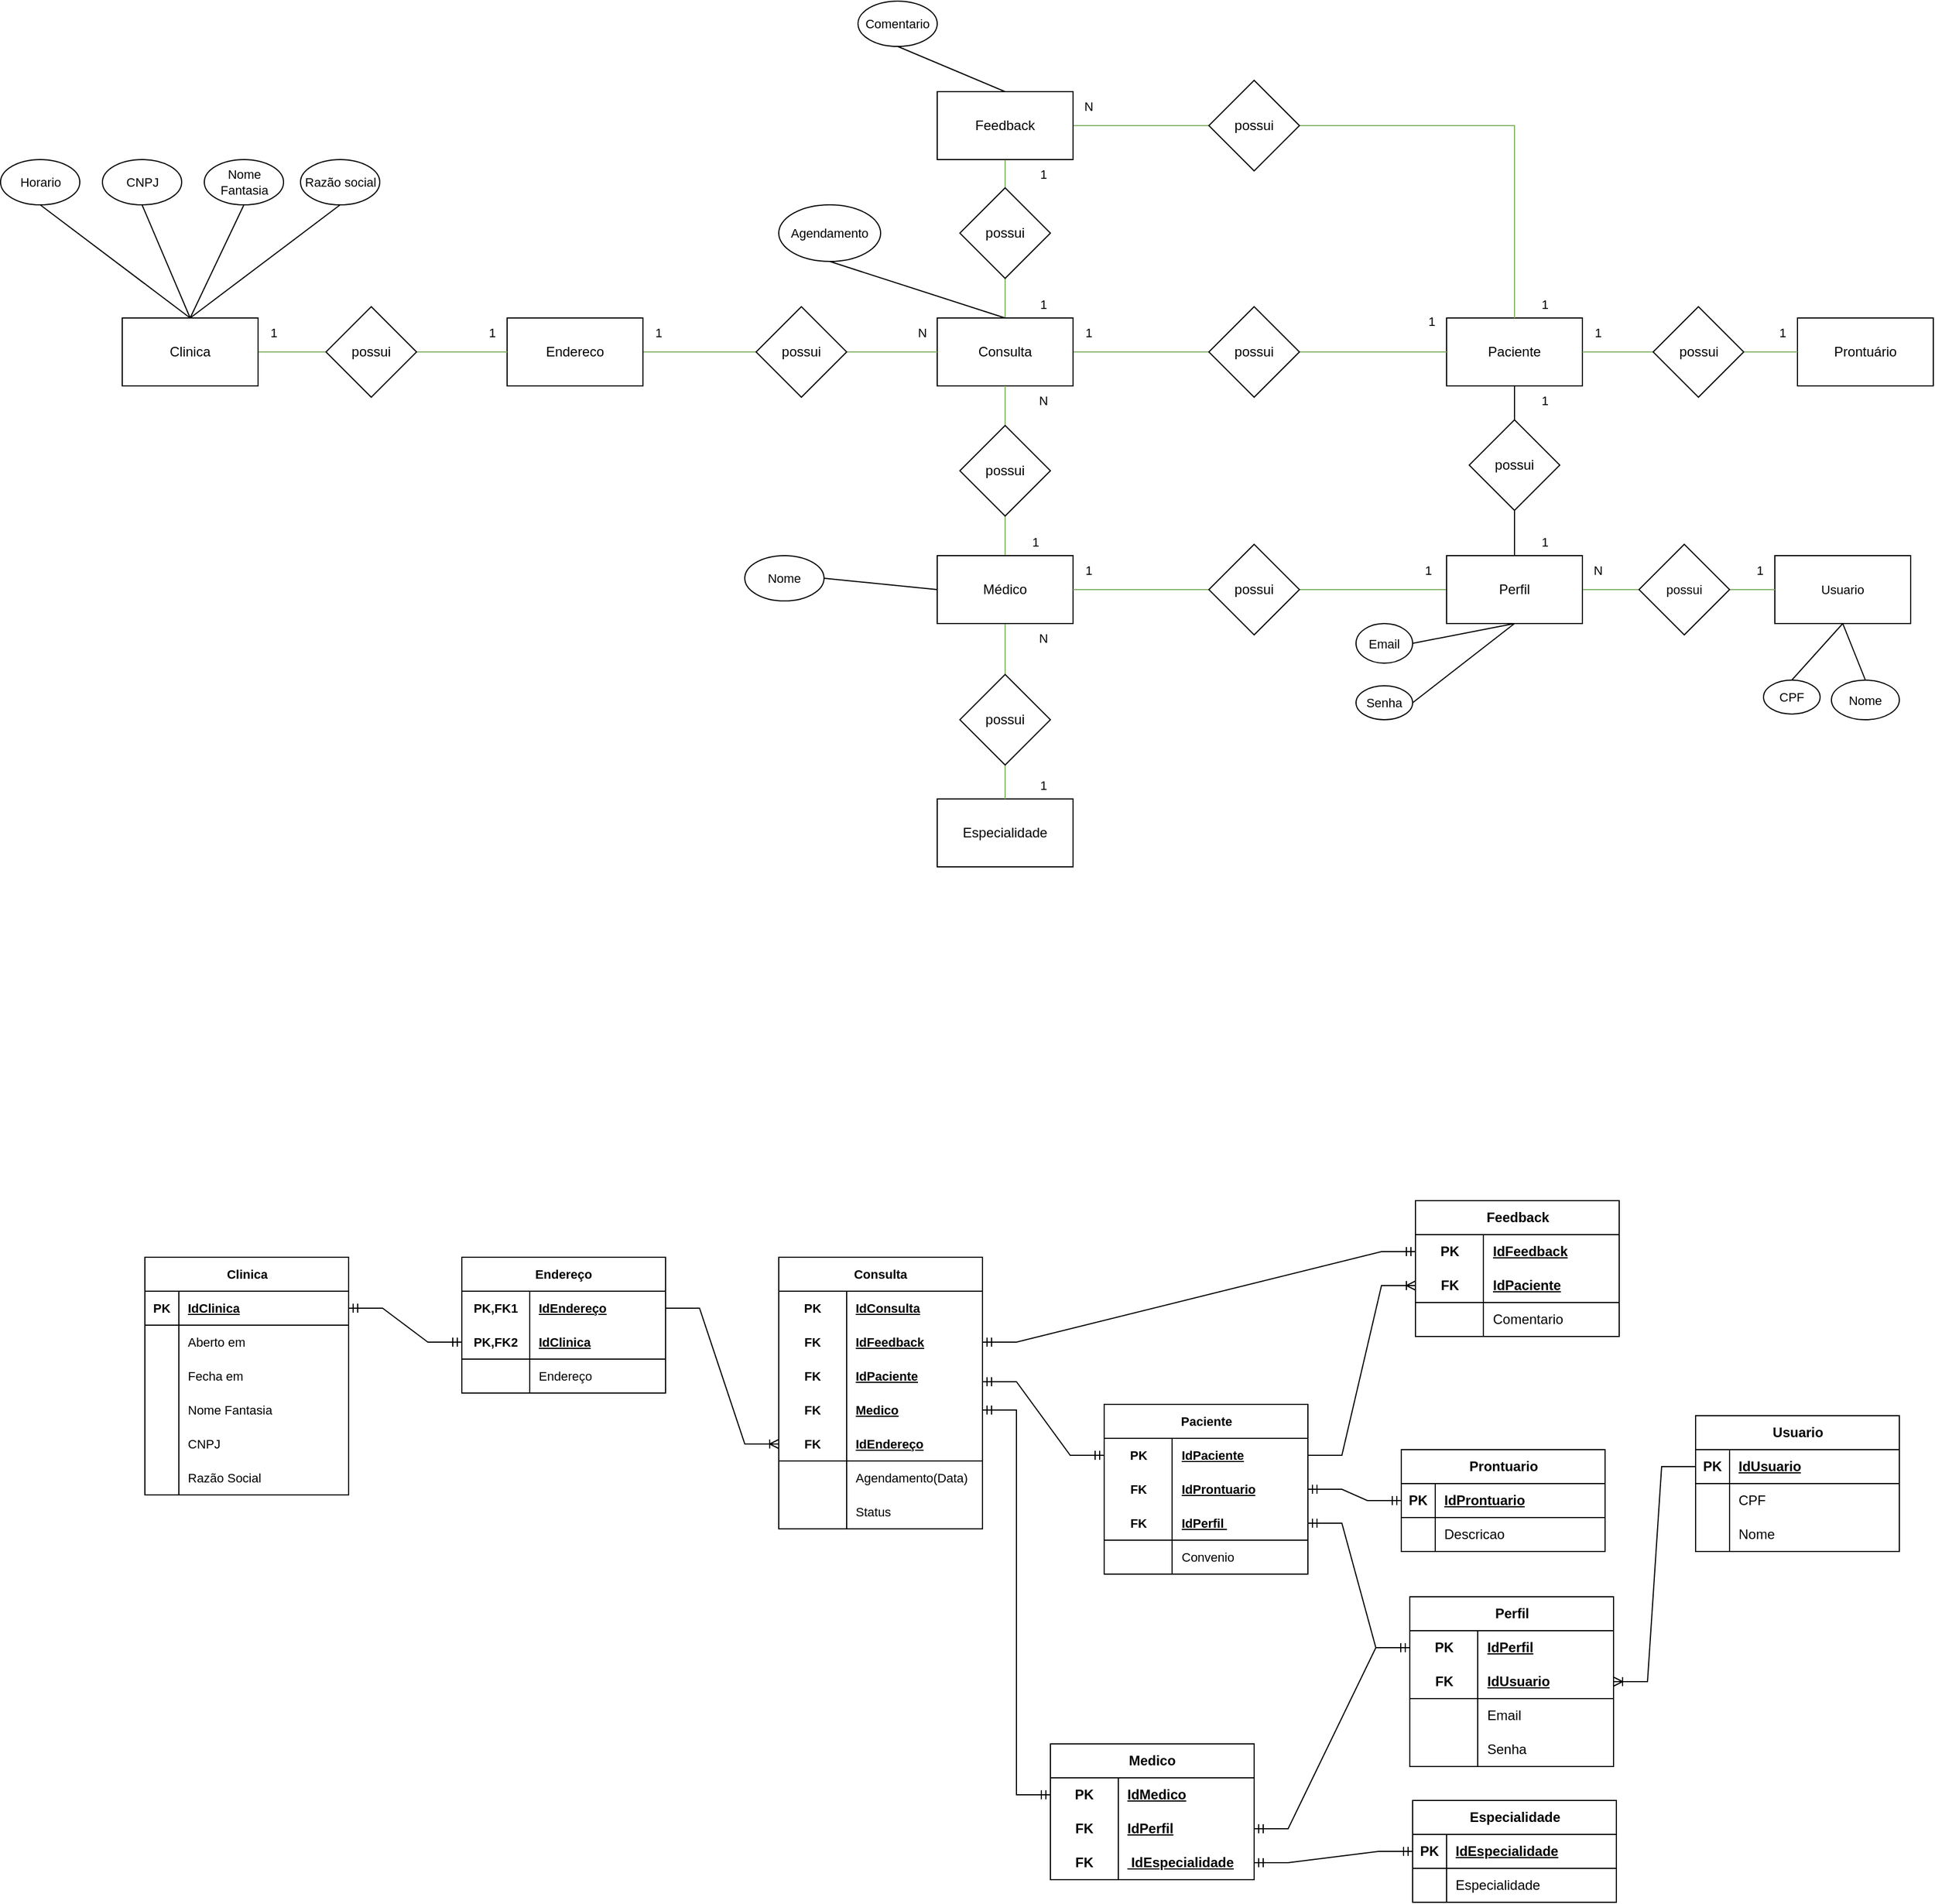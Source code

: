 <mxfile version="21.6.8" type="device">
  <diagram id="R2lEEEUBdFMjLlhIrx00" name="Page-1">
    <mxGraphModel dx="2221" dy="1665" grid="1" gridSize="10" guides="1" tooltips="1" connect="1" arrows="1" fold="1" page="1" pageScale="1" pageWidth="850" pageHeight="1100" math="0" shadow="0" extFonts="Permanent Marker^https://fonts.googleapis.com/css?family=Permanent+Marker">
      <root>
        <mxCell id="0" />
        <mxCell id="1" parent="0" />
        <mxCell id="i64I_x-iaoU5RRegklke-38" style="edgeStyle=orthogonalEdgeStyle;shape=connector;rounded=0;orthogonalLoop=1;jettySize=auto;html=1;labelBackgroundColor=default;strokeColor=#82b366;fontFamily=Helvetica;fontSize=11;fontColor=default;endArrow=none;endFill=0;fillColor=#d5e8d4;" parent="1" source="i64I_x-iaoU5RRegklke-2" target="i64I_x-iaoU5RRegklke-12" edge="1">
          <mxGeometry relative="1" as="geometry" />
        </mxCell>
        <mxCell id="i64I_x-iaoU5RRegklke-40" style="edgeStyle=orthogonalEdgeStyle;shape=connector;rounded=0;orthogonalLoop=1;jettySize=auto;html=1;entryX=0.5;entryY=0;entryDx=0;entryDy=0;labelBackgroundColor=default;strokeColor=#82b366;fontFamily=Helvetica;fontSize=11;fontColor=default;endArrow=none;endFill=0;fillColor=#d5e8d4;" parent="1" source="i64I_x-iaoU5RRegklke-2" target="i64I_x-iaoU5RRegklke-9" edge="1">
          <mxGeometry relative="1" as="geometry" />
        </mxCell>
        <mxCell id="i64I_x-iaoU5RRegklke-2" value="Médico" style="rounded=0;whiteSpace=wrap;html=1;" parent="1" vertex="1">
          <mxGeometry x="-150" y="470" width="120" height="60" as="geometry" />
        </mxCell>
        <mxCell id="i64I_x-iaoU5RRegklke-32" style="edgeStyle=orthogonalEdgeStyle;shape=connector;rounded=0;orthogonalLoop=1;jettySize=auto;html=1;entryX=0.5;entryY=0;entryDx=0;entryDy=0;labelBackgroundColor=default;strokeColor=default;fontFamily=Helvetica;fontSize=11;fontColor=default;endArrow=none;endFill=0;" parent="1" source="i64I_x-iaoU5RRegklke-3" target="i64I_x-iaoU5RRegklke-7" edge="1">
          <mxGeometry relative="1" as="geometry" />
        </mxCell>
        <mxCell id="i64I_x-iaoU5RRegklke-3" value="Paciente" style="rounded=0;whiteSpace=wrap;html=1;" parent="1" vertex="1">
          <mxGeometry x="300" y="260" width="120" height="60" as="geometry" />
        </mxCell>
        <mxCell id="i64I_x-iaoU5RRegklke-36" style="edgeStyle=orthogonalEdgeStyle;shape=connector;rounded=0;orthogonalLoop=1;jettySize=auto;html=1;entryX=1;entryY=0.5;entryDx=0;entryDy=0;labelBackgroundColor=default;strokeColor=#82b366;fontFamily=Helvetica;fontSize=11;fontColor=default;endArrow=none;endFill=0;fillColor=#d5e8d4;" parent="1" source="i64I_x-iaoU5RRegklke-4" target="i64I_x-iaoU5RRegklke-5" edge="1">
          <mxGeometry relative="1" as="geometry" />
        </mxCell>
        <mxCell id="i64I_x-iaoU5RRegklke-64" style="edgeStyle=orthogonalEdgeStyle;shape=connector;rounded=0;orthogonalLoop=1;jettySize=auto;html=1;entryX=0;entryY=0.5;entryDx=0;entryDy=0;labelBackgroundColor=default;strokeColor=#82b366;fontFamily=Helvetica;fontSize=11;fontColor=default;endArrow=none;endFill=0;fillColor=#d5e8d4;" parent="1" source="i64I_x-iaoU5RRegklke-4" target="i64I_x-iaoU5RRegklke-63" edge="1">
          <mxGeometry relative="1" as="geometry" />
        </mxCell>
        <mxCell id="i64I_x-iaoU5RRegklke-4" value="Perfil" style="rounded=0;whiteSpace=wrap;html=1;" parent="1" vertex="1">
          <mxGeometry x="300" y="470" width="120" height="60" as="geometry" />
        </mxCell>
        <mxCell id="i64I_x-iaoU5RRegklke-37" style="edgeStyle=orthogonalEdgeStyle;shape=connector;rounded=0;orthogonalLoop=1;jettySize=auto;html=1;entryX=1;entryY=0.5;entryDx=0;entryDy=0;labelBackgroundColor=default;strokeColor=#82b366;fontFamily=Helvetica;fontSize=11;fontColor=default;endArrow=none;endFill=0;fillColor=#d5e8d4;" parent="1" source="i64I_x-iaoU5RRegklke-5" target="i64I_x-iaoU5RRegklke-2" edge="1">
          <mxGeometry relative="1" as="geometry" />
        </mxCell>
        <mxCell id="i64I_x-iaoU5RRegklke-5" value="possui" style="rhombus;whiteSpace=wrap;html=1;" parent="1" vertex="1">
          <mxGeometry x="90" y="460" width="80" height="80" as="geometry" />
        </mxCell>
        <mxCell id="i64I_x-iaoU5RRegklke-33" style="edgeStyle=orthogonalEdgeStyle;shape=connector;rounded=0;orthogonalLoop=1;jettySize=auto;html=1;labelBackgroundColor=default;strokeColor=default;fontFamily=Helvetica;fontSize=11;fontColor=default;endArrow=none;endFill=0;" parent="1" source="i64I_x-iaoU5RRegklke-7" target="i64I_x-iaoU5RRegklke-4" edge="1">
          <mxGeometry relative="1" as="geometry" />
        </mxCell>
        <mxCell id="i64I_x-iaoU5RRegklke-7" value="possui" style="rhombus;whiteSpace=wrap;html=1;" parent="1" vertex="1">
          <mxGeometry x="320" y="350" width="80" height="80" as="geometry" />
        </mxCell>
        <mxCell id="i64I_x-iaoU5RRegklke-8" value="Especialidade" style="rounded=0;whiteSpace=wrap;html=1;" parent="1" vertex="1">
          <mxGeometry x="-150" y="685" width="120" height="60" as="geometry" />
        </mxCell>
        <mxCell id="i64I_x-iaoU5RRegklke-41" style="edgeStyle=orthogonalEdgeStyle;shape=connector;rounded=0;orthogonalLoop=1;jettySize=auto;html=1;entryX=0.5;entryY=0;entryDx=0;entryDy=0;labelBackgroundColor=default;strokeColor=#82b366;fontFamily=Helvetica;fontSize=11;fontColor=default;endArrow=none;endFill=0;fillColor=#d5e8d4;" parent="1" source="i64I_x-iaoU5RRegklke-9" target="i64I_x-iaoU5RRegklke-8" edge="1">
          <mxGeometry relative="1" as="geometry" />
        </mxCell>
        <mxCell id="i64I_x-iaoU5RRegklke-9" value="possui" style="rhombus;whiteSpace=wrap;html=1;" parent="1" vertex="1">
          <mxGeometry x="-130" y="575" width="80" height="80" as="geometry" />
        </mxCell>
        <mxCell id="DPslJBj5iVwgAoGsG52E-2" style="edgeStyle=orthogonalEdgeStyle;shape=connector;rounded=0;orthogonalLoop=1;jettySize=auto;html=1;entryX=0;entryY=0.5;entryDx=0;entryDy=0;labelBackgroundColor=default;strokeColor=#82b366;fontFamily=Helvetica;fontSize=11;fontColor=default;endArrow=none;endFill=0;fillColor=#d5e8d4;" parent="1" source="i64I_x-iaoU5RRegklke-10" target="i64I_x-iaoU5RRegklke-19" edge="1">
          <mxGeometry relative="1" as="geometry" />
        </mxCell>
        <mxCell id="DPslJBj5iVwgAoGsG52E-21" value="" style="edgeStyle=orthogonalEdgeStyle;shape=connector;rounded=0;orthogonalLoop=1;jettySize=auto;html=1;labelBackgroundColor=default;strokeColor=#82b366;fontFamily=Helvetica;fontSize=11;fontColor=default;endArrow=none;endFill=0;fillColor=#d5e8d4;" parent="1" source="i64I_x-iaoU5RRegklke-10" target="i64I_x-iaoU5RRegklke-18" edge="1">
          <mxGeometry relative="1" as="geometry" />
        </mxCell>
        <mxCell id="i64I_x-iaoU5RRegklke-10" value="Consulta" style="rounded=0;whiteSpace=wrap;html=1;" parent="1" vertex="1">
          <mxGeometry x="-150" y="260" width="120" height="60" as="geometry" />
        </mxCell>
        <mxCell id="i64I_x-iaoU5RRegklke-39" style="edgeStyle=orthogonalEdgeStyle;shape=connector;rounded=0;orthogonalLoop=1;jettySize=auto;html=1;entryX=0.5;entryY=1;entryDx=0;entryDy=0;labelBackgroundColor=default;strokeColor=#82b366;fontFamily=Helvetica;fontSize=11;fontColor=default;endArrow=none;endFill=0;fillColor=#d5e8d4;" parent="1" source="i64I_x-iaoU5RRegklke-12" target="i64I_x-iaoU5RRegklke-10" edge="1">
          <mxGeometry relative="1" as="geometry" />
        </mxCell>
        <mxCell id="i64I_x-iaoU5RRegklke-12" value="possui" style="rhombus;whiteSpace=wrap;html=1;" parent="1" vertex="1">
          <mxGeometry x="-130" y="355" width="80" height="80" as="geometry" />
        </mxCell>
        <mxCell id="i64I_x-iaoU5RRegklke-22" style="edgeStyle=orthogonalEdgeStyle;rounded=0;orthogonalLoop=1;jettySize=auto;html=1;entryX=0;entryY=0.5;entryDx=0;entryDy=0;endArrow=none;endFill=0;fillColor=#d5e8d4;strokeColor=#82b366;" parent="1" source="i64I_x-iaoU5RRegklke-13" target="i64I_x-iaoU5RRegklke-15" edge="1">
          <mxGeometry relative="1" as="geometry" />
        </mxCell>
        <mxCell id="i64I_x-iaoU5RRegklke-13" value="Clinica" style="rounded=0;whiteSpace=wrap;html=1;" parent="1" vertex="1">
          <mxGeometry x="-870" y="260" width="120" height="60" as="geometry" />
        </mxCell>
        <mxCell id="i64I_x-iaoU5RRegklke-24" style="edgeStyle=orthogonalEdgeStyle;shape=connector;rounded=0;orthogonalLoop=1;jettySize=auto;html=1;entryX=0;entryY=0.5;entryDx=0;entryDy=0;labelBackgroundColor=default;strokeColor=#82b366;fontFamily=Helvetica;fontSize=11;fontColor=default;endArrow=none;endFill=0;fillColor=#d5e8d4;" parent="1" source="i64I_x-iaoU5RRegklke-14" target="i64I_x-iaoU5RRegklke-16" edge="1">
          <mxGeometry relative="1" as="geometry" />
        </mxCell>
        <mxCell id="i64I_x-iaoU5RRegklke-14" value="Endereco" style="rounded=0;whiteSpace=wrap;html=1;" parent="1" vertex="1">
          <mxGeometry x="-530" y="260" width="120" height="60" as="geometry" />
        </mxCell>
        <mxCell id="i64I_x-iaoU5RRegklke-23" style="edgeStyle=orthogonalEdgeStyle;shape=connector;rounded=0;orthogonalLoop=1;jettySize=auto;html=1;entryX=0;entryY=0.5;entryDx=0;entryDy=0;labelBackgroundColor=default;strokeColor=#82b366;fontFamily=Helvetica;fontSize=11;fontColor=default;endArrow=none;endFill=0;fillColor=#d5e8d4;" parent="1" source="i64I_x-iaoU5RRegklke-15" target="i64I_x-iaoU5RRegklke-14" edge="1">
          <mxGeometry relative="1" as="geometry" />
        </mxCell>
        <mxCell id="i64I_x-iaoU5RRegklke-15" value="possui" style="rhombus;whiteSpace=wrap;html=1;" parent="1" vertex="1">
          <mxGeometry x="-690" y="250" width="80" height="80" as="geometry" />
        </mxCell>
        <mxCell id="i64I_x-iaoU5RRegklke-25" style="edgeStyle=orthogonalEdgeStyle;shape=connector;rounded=0;orthogonalLoop=1;jettySize=auto;html=1;entryX=0;entryY=0.5;entryDx=0;entryDy=0;labelBackgroundColor=default;strokeColor=#82b366;fontFamily=Helvetica;fontSize=11;fontColor=default;endArrow=none;endFill=0;fillColor=#d5e8d4;" parent="1" source="i64I_x-iaoU5RRegklke-16" target="i64I_x-iaoU5RRegklke-10" edge="1">
          <mxGeometry relative="1" as="geometry" />
        </mxCell>
        <mxCell id="i64I_x-iaoU5RRegklke-16" value="possui" style="rhombus;whiteSpace=wrap;html=1;" parent="1" vertex="1">
          <mxGeometry x="-310" y="250" width="80" height="80" as="geometry" />
        </mxCell>
        <mxCell id="DPslJBj5iVwgAoGsG52E-3" style="edgeStyle=orthogonalEdgeStyle;shape=connector;rounded=0;orthogonalLoop=1;jettySize=auto;html=1;entryX=0.5;entryY=0;entryDx=0;entryDy=0;labelBackgroundColor=default;strokeColor=#82b366;fontFamily=Helvetica;fontSize=11;fontColor=default;endArrow=none;endFill=0;fillColor=#d5e8d4;" parent="1" source="i64I_x-iaoU5RRegklke-17" target="i64I_x-iaoU5RRegklke-18" edge="1">
          <mxGeometry relative="1" as="geometry" />
        </mxCell>
        <mxCell id="DPslJBj5iVwgAoGsG52E-24" style="edgeStyle=orthogonalEdgeStyle;shape=connector;rounded=0;orthogonalLoop=1;jettySize=auto;html=1;entryX=0;entryY=0.5;entryDx=0;entryDy=0;labelBackgroundColor=default;strokeColor=#82b366;fontFamily=Helvetica;fontSize=11;fontColor=default;endArrow=none;endFill=0;fillColor=#d5e8d4;" parent="1" source="i64I_x-iaoU5RRegklke-17" target="DPslJBj5iVwgAoGsG52E-23" edge="1">
          <mxGeometry relative="1" as="geometry" />
        </mxCell>
        <mxCell id="i64I_x-iaoU5RRegklke-17" value="Feedback" style="rounded=0;whiteSpace=wrap;html=1;" parent="1" vertex="1">
          <mxGeometry x="-150" y="60" width="120" height="60" as="geometry" />
        </mxCell>
        <mxCell id="i64I_x-iaoU5RRegklke-18" value="possui" style="rhombus;whiteSpace=wrap;html=1;" parent="1" vertex="1">
          <mxGeometry x="-130" y="145" width="80" height="80" as="geometry" />
        </mxCell>
        <mxCell id="DPslJBj5iVwgAoGsG52E-1" style="edgeStyle=orthogonalEdgeStyle;shape=connector;rounded=0;orthogonalLoop=1;jettySize=auto;html=1;labelBackgroundColor=default;strokeColor=#82b366;fontFamily=Helvetica;fontSize=11;fontColor=default;endArrow=none;endFill=0;entryX=0;entryY=0.5;entryDx=0;entryDy=0;fillColor=#d5e8d4;" parent="1" source="i64I_x-iaoU5RRegklke-19" target="i64I_x-iaoU5RRegklke-3" edge="1">
          <mxGeometry relative="1" as="geometry">
            <mxPoint x="370" y="290" as="targetPoint" />
          </mxGeometry>
        </mxCell>
        <mxCell id="i64I_x-iaoU5RRegklke-19" value="possui" style="rhombus;whiteSpace=wrap;html=1;" parent="1" vertex="1">
          <mxGeometry x="90" y="250" width="80" height="80" as="geometry" />
        </mxCell>
        <mxCell id="i64I_x-iaoU5RRegklke-20" value="Prontuário" style="rounded=0;whiteSpace=wrap;html=1;" parent="1" vertex="1">
          <mxGeometry x="610" y="260" width="120" height="60" as="geometry" />
        </mxCell>
        <mxCell id="i64I_x-iaoU5RRegklke-153" style="edgeStyle=orthogonalEdgeStyle;shape=connector;rounded=0;orthogonalLoop=1;jettySize=auto;html=1;entryX=1;entryY=0.5;entryDx=0;entryDy=0;labelBackgroundColor=default;strokeColor=#82b366;fontFamily=Helvetica;fontSize=11;fontColor=default;endArrow=none;endFill=0;fillColor=#d5e8d4;" parent="1" source="i64I_x-iaoU5RRegklke-21" target="i64I_x-iaoU5RRegklke-3" edge="1">
          <mxGeometry relative="1" as="geometry" />
        </mxCell>
        <mxCell id="i64I_x-iaoU5RRegklke-154" style="edgeStyle=orthogonalEdgeStyle;shape=connector;rounded=0;orthogonalLoop=1;jettySize=auto;html=1;entryX=0;entryY=0.5;entryDx=0;entryDy=0;labelBackgroundColor=default;strokeColor=#82b366;fontFamily=Helvetica;fontSize=11;fontColor=default;endArrow=none;endFill=0;fillColor=#d5e8d4;" parent="1" source="i64I_x-iaoU5RRegklke-21" target="i64I_x-iaoU5RRegklke-20" edge="1">
          <mxGeometry relative="1" as="geometry" />
        </mxCell>
        <mxCell id="i64I_x-iaoU5RRegklke-21" value="possui" style="rhombus;whiteSpace=wrap;html=1;" parent="1" vertex="1">
          <mxGeometry x="482.5" y="250" width="80" height="80" as="geometry" />
        </mxCell>
        <mxCell id="i64I_x-iaoU5RRegklke-42" value="Agendamento" style="ellipse;whiteSpace=wrap;html=1;fontFamily=Helvetica;fontSize=11;fontColor=default;" parent="1" vertex="1">
          <mxGeometry x="-290" y="160" width="90" height="50" as="geometry" />
        </mxCell>
        <mxCell id="i64I_x-iaoU5RRegklke-46" value="" style="endArrow=none;html=1;rounded=0;labelBackgroundColor=default;strokeColor=default;fontFamily=Helvetica;fontSize=11;fontColor=default;shape=connector;exitX=0.5;exitY=1;exitDx=0;exitDy=0;entryX=0.5;entryY=0;entryDx=0;entryDy=0;" parent="1" source="i64I_x-iaoU5RRegklke-42" target="i64I_x-iaoU5RRegklke-10" edge="1">
          <mxGeometry width="50" height="50" relative="1" as="geometry">
            <mxPoint x="-110" y="340" as="sourcePoint" />
            <mxPoint x="-60" y="290" as="targetPoint" />
          </mxGeometry>
        </mxCell>
        <mxCell id="i64I_x-iaoU5RRegklke-47" value="Horario" style="ellipse;whiteSpace=wrap;html=1;fontFamily=Helvetica;fontSize=11;fontColor=default;" parent="1" vertex="1">
          <mxGeometry x="-977.5" y="120" width="70" height="40" as="geometry" />
        </mxCell>
        <mxCell id="i64I_x-iaoU5RRegklke-48" value="CNPJ" style="ellipse;whiteSpace=wrap;html=1;fontFamily=Helvetica;fontSize=11;fontColor=default;" parent="1" vertex="1">
          <mxGeometry x="-887.5" y="120" width="70" height="40" as="geometry" />
        </mxCell>
        <mxCell id="i64I_x-iaoU5RRegklke-49" value="Nome Fantasia" style="ellipse;whiteSpace=wrap;html=1;fontFamily=Helvetica;fontSize=11;fontColor=default;" parent="1" vertex="1">
          <mxGeometry x="-797.5" y="120" width="70" height="40" as="geometry" />
        </mxCell>
        <mxCell id="i64I_x-iaoU5RRegklke-50" value="Razão social" style="ellipse;whiteSpace=wrap;html=1;fontFamily=Helvetica;fontSize=11;fontColor=default;" parent="1" vertex="1">
          <mxGeometry x="-712.5" y="120" width="70" height="40" as="geometry" />
        </mxCell>
        <mxCell id="i64I_x-iaoU5RRegklke-51" value="" style="endArrow=none;html=1;rounded=0;labelBackgroundColor=default;strokeColor=default;fontFamily=Helvetica;fontSize=11;fontColor=default;shape=connector;exitX=0.5;exitY=1;exitDx=0;exitDy=0;entryX=0.5;entryY=0;entryDx=0;entryDy=0;" parent="1" source="i64I_x-iaoU5RRegklke-47" target="i64I_x-iaoU5RRegklke-13" edge="1">
          <mxGeometry width="50" height="50" relative="1" as="geometry">
            <mxPoint x="-850" y="340" as="sourcePoint" />
            <mxPoint x="-800" y="290" as="targetPoint" />
          </mxGeometry>
        </mxCell>
        <mxCell id="i64I_x-iaoU5RRegklke-52" value="" style="endArrow=none;html=1;rounded=0;labelBackgroundColor=default;strokeColor=default;fontFamily=Helvetica;fontSize=11;fontColor=default;shape=connector;entryX=0.5;entryY=1;entryDx=0;entryDy=0;exitX=0.5;exitY=0;exitDx=0;exitDy=0;" parent="1" source="i64I_x-iaoU5RRegklke-13" target="i64I_x-iaoU5RRegklke-48" edge="1">
          <mxGeometry width="50" height="50" relative="1" as="geometry">
            <mxPoint x="-850" y="340" as="sourcePoint" />
            <mxPoint x="-800" y="290" as="targetPoint" />
          </mxGeometry>
        </mxCell>
        <mxCell id="i64I_x-iaoU5RRegklke-53" value="" style="endArrow=none;html=1;rounded=0;labelBackgroundColor=default;strokeColor=default;fontFamily=Helvetica;fontSize=11;fontColor=default;shape=connector;entryX=0.5;entryY=1;entryDx=0;entryDy=0;exitX=0.5;exitY=0;exitDx=0;exitDy=0;" parent="1" source="i64I_x-iaoU5RRegklke-13" target="i64I_x-iaoU5RRegklke-49" edge="1">
          <mxGeometry width="50" height="50" relative="1" as="geometry">
            <mxPoint x="-850" y="340" as="sourcePoint" />
            <mxPoint x="-800" y="290" as="targetPoint" />
          </mxGeometry>
        </mxCell>
        <mxCell id="i64I_x-iaoU5RRegklke-54" value="" style="endArrow=none;html=1;rounded=0;labelBackgroundColor=default;strokeColor=default;fontFamily=Helvetica;fontSize=11;fontColor=default;shape=connector;entryX=0.5;entryY=1;entryDx=0;entryDy=0;exitX=0.5;exitY=0;exitDx=0;exitDy=0;" parent="1" source="i64I_x-iaoU5RRegklke-13" target="i64I_x-iaoU5RRegklke-50" edge="1">
          <mxGeometry width="50" height="50" relative="1" as="geometry">
            <mxPoint x="-850" y="340" as="sourcePoint" />
            <mxPoint x="-800" y="290" as="targetPoint" />
          </mxGeometry>
        </mxCell>
        <mxCell id="i64I_x-iaoU5RRegklke-55" value="Nome" style="ellipse;whiteSpace=wrap;html=1;fontFamily=Helvetica;fontSize=11;fontColor=default;" parent="1" vertex="1">
          <mxGeometry x="-320" y="470" width="70" height="40" as="geometry" />
        </mxCell>
        <mxCell id="i64I_x-iaoU5RRegklke-61" value="" style="endArrow=none;html=1;rounded=0;labelBackgroundColor=default;strokeColor=default;fontFamily=Helvetica;fontSize=11;fontColor=default;shape=connector;entryX=1;entryY=0.5;entryDx=0;entryDy=0;exitX=0;exitY=0.5;exitDx=0;exitDy=0;" parent="1" source="i64I_x-iaoU5RRegklke-2" target="i64I_x-iaoU5RRegklke-55" edge="1">
          <mxGeometry width="50" height="50" relative="1" as="geometry">
            <mxPoint x="-170" y="500" as="sourcePoint" />
            <mxPoint x="-120" y="450" as="targetPoint" />
          </mxGeometry>
        </mxCell>
        <mxCell id="i64I_x-iaoU5RRegklke-62" value="Usuario" style="rounded=0;whiteSpace=wrap;html=1;fontFamily=Helvetica;fontSize=11;fontColor=default;" parent="1" vertex="1">
          <mxGeometry x="590" y="470" width="120" height="60" as="geometry" />
        </mxCell>
        <mxCell id="i64I_x-iaoU5RRegklke-65" style="edgeStyle=orthogonalEdgeStyle;shape=connector;rounded=0;orthogonalLoop=1;jettySize=auto;html=1;entryX=0;entryY=0.5;entryDx=0;entryDy=0;labelBackgroundColor=default;strokeColor=#82b366;fontFamily=Helvetica;fontSize=11;fontColor=default;endArrow=none;endFill=0;fillColor=#d5e8d4;" parent="1" source="i64I_x-iaoU5RRegklke-63" target="i64I_x-iaoU5RRegklke-62" edge="1">
          <mxGeometry relative="1" as="geometry" />
        </mxCell>
        <mxCell id="i64I_x-iaoU5RRegklke-63" value="possui" style="rhombus;whiteSpace=wrap;html=1;fontFamily=Helvetica;fontSize=11;fontColor=default;" parent="1" vertex="1">
          <mxGeometry x="470" y="460" width="80" height="80" as="geometry" />
        </mxCell>
        <mxCell id="i64I_x-iaoU5RRegklke-66" value="CPF" style="ellipse;whiteSpace=wrap;html=1;fontFamily=Helvetica;fontSize=11;fontColor=default;" parent="1" vertex="1">
          <mxGeometry x="580" y="580" width="50" height="30" as="geometry" />
        </mxCell>
        <mxCell id="i64I_x-iaoU5RRegklke-67" value="Email" style="ellipse;whiteSpace=wrap;html=1;fontFamily=Helvetica;fontSize=11;fontColor=default;" parent="1" vertex="1">
          <mxGeometry x="220" y="530" width="50" height="35" as="geometry" />
        </mxCell>
        <mxCell id="i64I_x-iaoU5RRegklke-68" value="Nome" style="ellipse;whiteSpace=wrap;html=1;fontFamily=Helvetica;fontSize=11;fontColor=default;" parent="1" vertex="1">
          <mxGeometry x="640" y="580" width="60" height="35" as="geometry" />
        </mxCell>
        <mxCell id="i64I_x-iaoU5RRegklke-69" value="Senha" style="ellipse;whiteSpace=wrap;html=1;fontFamily=Helvetica;fontSize=11;fontColor=default;" parent="1" vertex="1">
          <mxGeometry x="220" y="585" width="50" height="30" as="geometry" />
        </mxCell>
        <mxCell id="i64I_x-iaoU5RRegklke-70" value="" style="endArrow=none;html=1;rounded=0;labelBackgroundColor=default;strokeColor=default;fontFamily=Helvetica;fontSize=11;fontColor=default;shape=connector;exitX=1;exitY=0.5;exitDx=0;exitDy=0;entryX=0.5;entryY=1;entryDx=0;entryDy=0;" parent="1" source="i64I_x-iaoU5RRegklke-67" target="i64I_x-iaoU5RRegklke-4" edge="1">
          <mxGeometry width="50" height="50" relative="1" as="geometry">
            <mxPoint x="420" y="430" as="sourcePoint" />
            <mxPoint x="470" y="380" as="targetPoint" />
          </mxGeometry>
        </mxCell>
        <mxCell id="i64I_x-iaoU5RRegklke-71" value="" style="endArrow=none;html=1;rounded=0;labelBackgroundColor=default;strokeColor=default;fontFamily=Helvetica;fontSize=11;fontColor=default;shape=connector;exitX=1;exitY=0.5;exitDx=0;exitDy=0;entryX=0.5;entryY=1;entryDx=0;entryDy=0;" parent="1" source="i64I_x-iaoU5RRegklke-69" target="i64I_x-iaoU5RRegklke-4" edge="1">
          <mxGeometry width="50" height="50" relative="1" as="geometry">
            <mxPoint x="420" y="430" as="sourcePoint" />
            <mxPoint x="470" y="380" as="targetPoint" />
          </mxGeometry>
        </mxCell>
        <mxCell id="i64I_x-iaoU5RRegklke-72" value="" style="endArrow=none;html=1;rounded=0;labelBackgroundColor=default;strokeColor=default;fontFamily=Helvetica;fontSize=11;fontColor=default;shape=connector;exitX=0.5;exitY=0;exitDx=0;exitDy=0;entryX=0.5;entryY=1;entryDx=0;entryDy=0;" parent="1" source="i64I_x-iaoU5RRegklke-66" target="i64I_x-iaoU5RRegklke-62" edge="1">
          <mxGeometry width="50" height="50" relative="1" as="geometry">
            <mxPoint x="420" y="430" as="sourcePoint" />
            <mxPoint x="470" y="380" as="targetPoint" />
          </mxGeometry>
        </mxCell>
        <mxCell id="i64I_x-iaoU5RRegklke-73" value="" style="endArrow=none;html=1;rounded=0;labelBackgroundColor=default;strokeColor=default;fontFamily=Helvetica;fontSize=11;fontColor=default;shape=connector;exitX=0.5;exitY=0;exitDx=0;exitDy=0;entryX=0.5;entryY=1;entryDx=0;entryDy=0;" parent="1" source="i64I_x-iaoU5RRegklke-68" target="i64I_x-iaoU5RRegklke-62" edge="1">
          <mxGeometry width="50" height="50" relative="1" as="geometry">
            <mxPoint x="420" y="430" as="sourcePoint" />
            <mxPoint x="470" y="380" as="targetPoint" />
          </mxGeometry>
        </mxCell>
        <mxCell id="i64I_x-iaoU5RRegklke-74" value="Comentario" style="ellipse;whiteSpace=wrap;html=1;fontFamily=Helvetica;fontSize=11;fontColor=default;" parent="1" vertex="1">
          <mxGeometry x="-220" y="-20" width="70" height="40" as="geometry" />
        </mxCell>
        <mxCell id="i64I_x-iaoU5RRegklke-76" value="" style="endArrow=none;html=1;rounded=0;labelBackgroundColor=default;strokeColor=default;fontFamily=Helvetica;fontSize=11;fontColor=default;shape=connector;entryX=0.5;entryY=1;entryDx=0;entryDy=0;exitX=0.5;exitY=0;exitDx=0;exitDy=0;" parent="1" source="i64I_x-iaoU5RRegklke-17" target="i64I_x-iaoU5RRegklke-74" edge="1">
          <mxGeometry width="50" height="50" relative="1" as="geometry">
            <mxPoint x="-330" y="180" as="sourcePoint" />
            <mxPoint x="-280" y="130" as="targetPoint" />
          </mxGeometry>
        </mxCell>
        <mxCell id="i64I_x-iaoU5RRegklke-77" value="1" style="text;html=1;strokeColor=none;fillColor=none;align=center;verticalAlign=middle;whiteSpace=wrap;rounded=0;fontSize=11;fontFamily=Helvetica;fontColor=default;" parent="1" vertex="1">
          <mxGeometry x="-750" y="260" width="27.5" height="25" as="geometry" />
        </mxCell>
        <mxCell id="i64I_x-iaoU5RRegklke-78" value="1" style="text;html=1;strokeColor=none;fillColor=none;align=center;verticalAlign=middle;whiteSpace=wrap;rounded=0;fontSize=11;fontFamily=Helvetica;fontColor=default;" parent="1" vertex="1">
          <mxGeometry x="-557.5" y="260" width="27.5" height="25" as="geometry" />
        </mxCell>
        <mxCell id="i64I_x-iaoU5RRegklke-79" value="1" style="text;html=1;strokeColor=none;fillColor=none;align=center;verticalAlign=middle;whiteSpace=wrap;rounded=0;fontSize=11;fontFamily=Helvetica;fontColor=default;" parent="1" vertex="1">
          <mxGeometry x="-410" y="260" width="27.5" height="25" as="geometry" />
        </mxCell>
        <mxCell id="i64I_x-iaoU5RRegklke-80" value="N" style="text;html=1;strokeColor=none;fillColor=none;align=center;verticalAlign=middle;whiteSpace=wrap;rounded=0;fontSize=11;fontFamily=Helvetica;fontColor=default;" parent="1" vertex="1">
          <mxGeometry x="-177.5" y="260" width="27.5" height="25" as="geometry" />
        </mxCell>
        <mxCell id="i64I_x-iaoU5RRegklke-81" value="1" style="text;html=1;strokeColor=none;fillColor=none;align=center;verticalAlign=middle;whiteSpace=wrap;rounded=0;fontSize=11;fontFamily=Helvetica;fontColor=default;" parent="1" vertex="1">
          <mxGeometry x="-30" y="260" width="27.5" height="25" as="geometry" />
        </mxCell>
        <mxCell id="i64I_x-iaoU5RRegklke-83" value="N" style="text;html=1;strokeColor=none;fillColor=none;align=center;verticalAlign=middle;whiteSpace=wrap;rounded=0;fontSize=11;fontFamily=Helvetica;fontColor=default;" parent="1" vertex="1">
          <mxGeometry x="-30" y="60" width="27.5" height="25" as="geometry" />
        </mxCell>
        <mxCell id="i64I_x-iaoU5RRegklke-84" value="1" style="text;html=1;strokeColor=none;fillColor=none;align=center;verticalAlign=middle;whiteSpace=wrap;rounded=0;fontSize=11;fontFamily=Helvetica;fontColor=default;" parent="1" vertex="1">
          <mxGeometry x="272.5" y="250" width="27.5" height="25" as="geometry" />
        </mxCell>
        <mxCell id="i64I_x-iaoU5RRegklke-87" value="1" style="text;html=1;strokeColor=none;fillColor=none;align=center;verticalAlign=middle;whiteSpace=wrap;rounded=0;fontSize=11;fontFamily=Helvetica;fontColor=default;" parent="1" vertex="1">
          <mxGeometry x="-77.5" y="445" width="27.5" height="25" as="geometry" />
        </mxCell>
        <mxCell id="i64I_x-iaoU5RRegklke-88" value="N" style="text;html=1;strokeColor=none;fillColor=none;align=center;verticalAlign=middle;whiteSpace=wrap;rounded=0;fontSize=11;fontFamily=Helvetica;fontColor=default;" parent="1" vertex="1">
          <mxGeometry x="-70" y="320" width="27.5" height="25" as="geometry" />
        </mxCell>
        <mxCell id="i64I_x-iaoU5RRegklke-89" value="N" style="text;html=1;strokeColor=none;fillColor=none;align=center;verticalAlign=middle;whiteSpace=wrap;rounded=0;fontSize=11;fontFamily=Helvetica;fontColor=default;" parent="1" vertex="1">
          <mxGeometry x="-70" y="530" width="27.5" height="25" as="geometry" />
        </mxCell>
        <mxCell id="i64I_x-iaoU5RRegklke-90" value="1" style="text;html=1;strokeColor=none;fillColor=none;align=center;verticalAlign=middle;whiteSpace=wrap;rounded=0;fontSize=11;fontFamily=Helvetica;fontColor=default;" parent="1" vertex="1">
          <mxGeometry x="-70" y="660" width="27.5" height="25" as="geometry" />
        </mxCell>
        <mxCell id="i64I_x-iaoU5RRegklke-91" value="1" style="text;html=1;strokeColor=none;fillColor=none;align=center;verticalAlign=middle;whiteSpace=wrap;rounded=0;fontSize=11;fontFamily=Helvetica;fontColor=default;" parent="1" vertex="1">
          <mxGeometry x="270" y="470" width="27.5" height="25" as="geometry" />
        </mxCell>
        <mxCell id="i64I_x-iaoU5RRegklke-92" value="1" style="text;html=1;strokeColor=none;fillColor=none;align=center;verticalAlign=middle;whiteSpace=wrap;rounded=0;fontSize=11;fontFamily=Helvetica;fontColor=default;" parent="1" vertex="1">
          <mxGeometry x="-30" y="470" width="27.5" height="25" as="geometry" />
        </mxCell>
        <mxCell id="i64I_x-iaoU5RRegklke-93" value="1" style="text;html=1;strokeColor=none;fillColor=none;align=center;verticalAlign=middle;whiteSpace=wrap;rounded=0;fontSize=11;fontFamily=Helvetica;fontColor=default;" parent="1" vertex="1">
          <mxGeometry x="372.5" y="320" width="27.5" height="25" as="geometry" />
        </mxCell>
        <mxCell id="i64I_x-iaoU5RRegklke-94" value="1" style="text;html=1;strokeColor=none;fillColor=none;align=center;verticalAlign=middle;whiteSpace=wrap;rounded=0;fontSize=11;fontFamily=Helvetica;fontColor=default;" parent="1" vertex="1">
          <mxGeometry x="372.5" y="445" width="27.5" height="25" as="geometry" />
        </mxCell>
        <mxCell id="i64I_x-iaoU5RRegklke-97" value="N" style="text;html=1;strokeColor=none;fillColor=none;align=center;verticalAlign=middle;whiteSpace=wrap;rounded=0;fontSize=11;fontFamily=Helvetica;fontColor=default;" parent="1" vertex="1">
          <mxGeometry x="420" y="470" width="27.5" height="25" as="geometry" />
        </mxCell>
        <mxCell id="i64I_x-iaoU5RRegklke-98" value="1" style="text;html=1;strokeColor=none;fillColor=none;align=center;verticalAlign=middle;whiteSpace=wrap;rounded=0;fontSize=11;fontFamily=Helvetica;fontColor=default;" parent="1" vertex="1">
          <mxGeometry x="562.5" y="470" width="27.5" height="25" as="geometry" />
        </mxCell>
        <mxCell id="i64I_x-iaoU5RRegklke-99" value="Clinica" style="shape=table;startSize=30;container=1;collapsible=1;childLayout=tableLayout;fixedRows=1;rowLines=0;fontStyle=1;align=center;resizeLast=1;html=1;fontFamily=Helvetica;fontSize=11;fontColor=default;" parent="1" vertex="1">
          <mxGeometry x="-850" y="1090" width="180" height="210" as="geometry" />
        </mxCell>
        <mxCell id="i64I_x-iaoU5RRegklke-100" value="" style="shape=tableRow;horizontal=0;startSize=0;swimlaneHead=0;swimlaneBody=0;fillColor=none;collapsible=0;dropTarget=0;points=[[0,0.5],[1,0.5]];portConstraint=eastwest;top=0;left=0;right=0;bottom=1;fontFamily=Helvetica;fontSize=11;fontColor=default;" parent="i64I_x-iaoU5RRegklke-99" vertex="1">
          <mxGeometry y="30" width="180" height="30" as="geometry" />
        </mxCell>
        <mxCell id="i64I_x-iaoU5RRegklke-101" value="PK" style="shape=partialRectangle;connectable=0;fillColor=none;top=0;left=0;bottom=0;right=0;fontStyle=1;overflow=hidden;whiteSpace=wrap;html=1;fontFamily=Helvetica;fontSize=11;fontColor=default;" parent="i64I_x-iaoU5RRegklke-100" vertex="1">
          <mxGeometry width="30" height="30" as="geometry">
            <mxRectangle width="30" height="30" as="alternateBounds" />
          </mxGeometry>
        </mxCell>
        <mxCell id="i64I_x-iaoU5RRegklke-102" value="IdClinica" style="shape=partialRectangle;connectable=0;fillColor=none;top=0;left=0;bottom=0;right=0;align=left;spacingLeft=6;fontStyle=5;overflow=hidden;whiteSpace=wrap;html=1;fontFamily=Helvetica;fontSize=11;fontColor=default;" parent="i64I_x-iaoU5RRegklke-100" vertex="1">
          <mxGeometry x="30" width="150" height="30" as="geometry">
            <mxRectangle width="150" height="30" as="alternateBounds" />
          </mxGeometry>
        </mxCell>
        <mxCell id="i64I_x-iaoU5RRegklke-103" value="" style="shape=tableRow;horizontal=0;startSize=0;swimlaneHead=0;swimlaneBody=0;fillColor=none;collapsible=0;dropTarget=0;points=[[0,0.5],[1,0.5]];portConstraint=eastwest;top=0;left=0;right=0;bottom=0;fontFamily=Helvetica;fontSize=11;fontColor=default;" parent="i64I_x-iaoU5RRegklke-99" vertex="1">
          <mxGeometry y="60" width="180" height="30" as="geometry" />
        </mxCell>
        <mxCell id="i64I_x-iaoU5RRegklke-104" value="" style="shape=partialRectangle;connectable=0;fillColor=none;top=0;left=0;bottom=0;right=0;editable=1;overflow=hidden;whiteSpace=wrap;html=1;fontFamily=Helvetica;fontSize=11;fontColor=default;" parent="i64I_x-iaoU5RRegklke-103" vertex="1">
          <mxGeometry width="30" height="30" as="geometry">
            <mxRectangle width="30" height="30" as="alternateBounds" />
          </mxGeometry>
        </mxCell>
        <mxCell id="i64I_x-iaoU5RRegklke-105" value="Aberto em" style="shape=partialRectangle;connectable=0;fillColor=none;top=0;left=0;bottom=0;right=0;align=left;spacingLeft=6;overflow=hidden;whiteSpace=wrap;html=1;fontFamily=Helvetica;fontSize=11;fontColor=default;" parent="i64I_x-iaoU5RRegklke-103" vertex="1">
          <mxGeometry x="30" width="150" height="30" as="geometry">
            <mxRectangle width="150" height="30" as="alternateBounds" />
          </mxGeometry>
        </mxCell>
        <mxCell id="uutmw4CbcuQbECHRjtzc-6" style="shape=tableRow;horizontal=0;startSize=0;swimlaneHead=0;swimlaneBody=0;fillColor=none;collapsible=0;dropTarget=0;points=[[0,0.5],[1,0.5]];portConstraint=eastwest;top=0;left=0;right=0;bottom=0;fontFamily=Helvetica;fontSize=11;fontColor=default;" parent="i64I_x-iaoU5RRegklke-99" vertex="1">
          <mxGeometry y="90" width="180" height="30" as="geometry" />
        </mxCell>
        <mxCell id="uutmw4CbcuQbECHRjtzc-7" style="shape=partialRectangle;connectable=0;fillColor=none;top=0;left=0;bottom=0;right=0;editable=1;overflow=hidden;whiteSpace=wrap;html=1;fontFamily=Helvetica;fontSize=11;fontColor=default;" parent="uutmw4CbcuQbECHRjtzc-6" vertex="1">
          <mxGeometry width="30" height="30" as="geometry">
            <mxRectangle width="30" height="30" as="alternateBounds" />
          </mxGeometry>
        </mxCell>
        <mxCell id="uutmw4CbcuQbECHRjtzc-8" value="Fecha em" style="shape=partialRectangle;connectable=0;fillColor=none;top=0;left=0;bottom=0;right=0;align=left;spacingLeft=6;overflow=hidden;whiteSpace=wrap;html=1;fontFamily=Helvetica;fontSize=11;fontColor=default;" parent="uutmw4CbcuQbECHRjtzc-6" vertex="1">
          <mxGeometry x="30" width="150" height="30" as="geometry">
            <mxRectangle width="150" height="30" as="alternateBounds" />
          </mxGeometry>
        </mxCell>
        <mxCell id="i64I_x-iaoU5RRegklke-112" style="shape=tableRow;horizontal=0;startSize=0;swimlaneHead=0;swimlaneBody=0;fillColor=none;collapsible=0;dropTarget=0;points=[[0,0.5],[1,0.5]];portConstraint=eastwest;top=0;left=0;right=0;bottom=0;fontFamily=Helvetica;fontSize=11;fontColor=default;" parent="i64I_x-iaoU5RRegklke-99" vertex="1">
          <mxGeometry y="120" width="180" height="30" as="geometry" />
        </mxCell>
        <mxCell id="i64I_x-iaoU5RRegklke-113" style="shape=partialRectangle;connectable=0;fillColor=none;top=0;left=0;bottom=0;right=0;editable=1;overflow=hidden;whiteSpace=wrap;html=1;fontFamily=Helvetica;fontSize=11;fontColor=default;" parent="i64I_x-iaoU5RRegklke-112" vertex="1">
          <mxGeometry width="30" height="30" as="geometry">
            <mxRectangle width="30" height="30" as="alternateBounds" />
          </mxGeometry>
        </mxCell>
        <mxCell id="i64I_x-iaoU5RRegklke-114" value="Nome Fantasia" style="shape=partialRectangle;connectable=0;fillColor=none;top=0;left=0;bottom=0;right=0;align=left;spacingLeft=6;overflow=hidden;whiteSpace=wrap;html=1;fontFamily=Helvetica;fontSize=11;fontColor=default;" parent="i64I_x-iaoU5RRegklke-112" vertex="1">
          <mxGeometry x="30" width="150" height="30" as="geometry">
            <mxRectangle width="150" height="30" as="alternateBounds" />
          </mxGeometry>
        </mxCell>
        <mxCell id="i64I_x-iaoU5RRegklke-106" value="" style="shape=tableRow;horizontal=0;startSize=0;swimlaneHead=0;swimlaneBody=0;fillColor=none;collapsible=0;dropTarget=0;points=[[0,0.5],[1,0.5]];portConstraint=eastwest;top=0;left=0;right=0;bottom=0;fontFamily=Helvetica;fontSize=11;fontColor=default;" parent="i64I_x-iaoU5RRegklke-99" vertex="1">
          <mxGeometry y="150" width="180" height="30" as="geometry" />
        </mxCell>
        <mxCell id="i64I_x-iaoU5RRegklke-107" value="" style="shape=partialRectangle;connectable=0;fillColor=none;top=0;left=0;bottom=0;right=0;editable=1;overflow=hidden;whiteSpace=wrap;html=1;fontFamily=Helvetica;fontSize=11;fontColor=default;" parent="i64I_x-iaoU5RRegklke-106" vertex="1">
          <mxGeometry width="30" height="30" as="geometry">
            <mxRectangle width="30" height="30" as="alternateBounds" />
          </mxGeometry>
        </mxCell>
        <mxCell id="i64I_x-iaoU5RRegklke-108" value="CNPJ" style="shape=partialRectangle;connectable=0;fillColor=none;top=0;left=0;bottom=0;right=0;align=left;spacingLeft=6;overflow=hidden;whiteSpace=wrap;html=1;fontFamily=Helvetica;fontSize=11;fontColor=default;" parent="i64I_x-iaoU5RRegklke-106" vertex="1">
          <mxGeometry x="30" width="150" height="30" as="geometry">
            <mxRectangle width="150" height="30" as="alternateBounds" />
          </mxGeometry>
        </mxCell>
        <mxCell id="i64I_x-iaoU5RRegklke-109" value="" style="shape=tableRow;horizontal=0;startSize=0;swimlaneHead=0;swimlaneBody=0;fillColor=none;collapsible=0;dropTarget=0;points=[[0,0.5],[1,0.5]];portConstraint=eastwest;top=0;left=0;right=0;bottom=0;fontFamily=Helvetica;fontSize=11;fontColor=default;" parent="i64I_x-iaoU5RRegklke-99" vertex="1">
          <mxGeometry y="180" width="180" height="30" as="geometry" />
        </mxCell>
        <mxCell id="i64I_x-iaoU5RRegklke-110" value="" style="shape=partialRectangle;connectable=0;fillColor=none;top=0;left=0;bottom=0;right=0;editable=1;overflow=hidden;whiteSpace=wrap;html=1;fontFamily=Helvetica;fontSize=11;fontColor=default;" parent="i64I_x-iaoU5RRegklke-109" vertex="1">
          <mxGeometry width="30" height="30" as="geometry">
            <mxRectangle width="30" height="30" as="alternateBounds" />
          </mxGeometry>
        </mxCell>
        <mxCell id="i64I_x-iaoU5RRegklke-111" value="Razão Social" style="shape=partialRectangle;connectable=0;fillColor=none;top=0;left=0;bottom=0;right=0;align=left;spacingLeft=6;overflow=hidden;whiteSpace=wrap;html=1;fontFamily=Helvetica;fontSize=11;fontColor=default;" parent="i64I_x-iaoU5RRegklke-109" vertex="1">
          <mxGeometry x="30" width="150" height="30" as="geometry">
            <mxRectangle width="150" height="30" as="alternateBounds" />
          </mxGeometry>
        </mxCell>
        <mxCell id="i64I_x-iaoU5RRegklke-115" value="Endereço" style="shape=table;startSize=30;container=1;collapsible=1;childLayout=tableLayout;fixedRows=1;rowLines=0;fontStyle=1;align=center;resizeLast=1;html=1;whiteSpace=wrap;fontFamily=Helvetica;fontSize=11;fontColor=default;" parent="1" vertex="1">
          <mxGeometry x="-570" y="1090" width="180" height="120" as="geometry" />
        </mxCell>
        <mxCell id="i64I_x-iaoU5RRegklke-116" value="" style="shape=tableRow;horizontal=0;startSize=0;swimlaneHead=0;swimlaneBody=0;fillColor=none;collapsible=0;dropTarget=0;points=[[0,0.5],[1,0.5]];portConstraint=eastwest;top=0;left=0;right=0;bottom=0;html=1;fontFamily=Helvetica;fontSize=11;fontColor=default;" parent="i64I_x-iaoU5RRegklke-115" vertex="1">
          <mxGeometry y="30" width="180" height="30" as="geometry" />
        </mxCell>
        <mxCell id="i64I_x-iaoU5RRegklke-117" value="PK,FK1" style="shape=partialRectangle;connectable=0;fillColor=none;top=0;left=0;bottom=0;right=0;fontStyle=1;overflow=hidden;html=1;whiteSpace=wrap;fontFamily=Helvetica;fontSize=11;fontColor=default;" parent="i64I_x-iaoU5RRegklke-116" vertex="1">
          <mxGeometry width="60" height="30" as="geometry">
            <mxRectangle width="60" height="30" as="alternateBounds" />
          </mxGeometry>
        </mxCell>
        <mxCell id="i64I_x-iaoU5RRegklke-118" value="IdEndereço" style="shape=partialRectangle;connectable=0;fillColor=none;top=0;left=0;bottom=0;right=0;align=left;spacingLeft=6;fontStyle=5;overflow=hidden;html=1;whiteSpace=wrap;fontFamily=Helvetica;fontSize=11;fontColor=default;" parent="i64I_x-iaoU5RRegklke-116" vertex="1">
          <mxGeometry x="60" width="120" height="30" as="geometry">
            <mxRectangle width="120" height="30" as="alternateBounds" />
          </mxGeometry>
        </mxCell>
        <mxCell id="i64I_x-iaoU5RRegklke-119" value="" style="shape=tableRow;horizontal=0;startSize=0;swimlaneHead=0;swimlaneBody=0;fillColor=none;collapsible=0;dropTarget=0;points=[[0,0.5],[1,0.5]];portConstraint=eastwest;top=0;left=0;right=0;bottom=1;html=1;fontFamily=Helvetica;fontSize=11;fontColor=default;" parent="i64I_x-iaoU5RRegklke-115" vertex="1">
          <mxGeometry y="60" width="180" height="30" as="geometry" />
        </mxCell>
        <mxCell id="i64I_x-iaoU5RRegklke-120" value="PK,FK2" style="shape=partialRectangle;connectable=0;fillColor=none;top=0;left=0;bottom=0;right=0;fontStyle=1;overflow=hidden;html=1;whiteSpace=wrap;fontFamily=Helvetica;fontSize=11;fontColor=default;" parent="i64I_x-iaoU5RRegklke-119" vertex="1">
          <mxGeometry width="60" height="30" as="geometry">
            <mxRectangle width="60" height="30" as="alternateBounds" />
          </mxGeometry>
        </mxCell>
        <mxCell id="i64I_x-iaoU5RRegklke-121" value="IdClinica" style="shape=partialRectangle;connectable=0;fillColor=none;top=0;left=0;bottom=0;right=0;align=left;spacingLeft=6;fontStyle=5;overflow=hidden;html=1;whiteSpace=wrap;fontFamily=Helvetica;fontSize=11;fontColor=default;" parent="i64I_x-iaoU5RRegklke-119" vertex="1">
          <mxGeometry x="60" width="120" height="30" as="geometry">
            <mxRectangle width="120" height="30" as="alternateBounds" />
          </mxGeometry>
        </mxCell>
        <mxCell id="i64I_x-iaoU5RRegklke-122" value="" style="shape=tableRow;horizontal=0;startSize=0;swimlaneHead=0;swimlaneBody=0;fillColor=none;collapsible=0;dropTarget=0;points=[[0,0.5],[1,0.5]];portConstraint=eastwest;top=0;left=0;right=0;bottom=0;html=1;fontFamily=Helvetica;fontSize=11;fontColor=default;" parent="i64I_x-iaoU5RRegklke-115" vertex="1">
          <mxGeometry y="90" width="180" height="30" as="geometry" />
        </mxCell>
        <mxCell id="i64I_x-iaoU5RRegklke-123" value="" style="shape=partialRectangle;connectable=0;fillColor=none;top=0;left=0;bottom=0;right=0;editable=1;overflow=hidden;html=1;whiteSpace=wrap;fontFamily=Helvetica;fontSize=11;fontColor=default;" parent="i64I_x-iaoU5RRegklke-122" vertex="1">
          <mxGeometry width="60" height="30" as="geometry">
            <mxRectangle width="60" height="30" as="alternateBounds" />
          </mxGeometry>
        </mxCell>
        <mxCell id="i64I_x-iaoU5RRegklke-124" value="Endereço" style="shape=partialRectangle;connectable=0;fillColor=none;top=0;left=0;bottom=0;right=0;align=left;spacingLeft=6;overflow=hidden;html=1;whiteSpace=wrap;fontFamily=Helvetica;fontSize=11;fontColor=default;" parent="i64I_x-iaoU5RRegklke-122" vertex="1">
          <mxGeometry x="60" width="120" height="30" as="geometry">
            <mxRectangle width="120" height="30" as="alternateBounds" />
          </mxGeometry>
        </mxCell>
        <mxCell id="i64I_x-iaoU5RRegklke-128" value="Consulta" style="shape=table;startSize=30;container=1;collapsible=1;childLayout=tableLayout;fixedRows=1;rowLines=0;fontStyle=1;align=center;resizeLast=1;html=1;whiteSpace=wrap;fontFamily=Helvetica;fontSize=11;fontColor=default;" parent="1" vertex="1">
          <mxGeometry x="-290" y="1090" width="180" height="240" as="geometry" />
        </mxCell>
        <mxCell id="i64I_x-iaoU5RRegklke-129" value="" style="shape=tableRow;horizontal=0;startSize=0;swimlaneHead=0;swimlaneBody=0;fillColor=none;collapsible=0;dropTarget=0;points=[[0,0.5],[1,0.5]];portConstraint=eastwest;top=0;left=0;right=0;bottom=0;html=1;fontFamily=Helvetica;fontSize=11;fontColor=default;" parent="i64I_x-iaoU5RRegklke-128" vertex="1">
          <mxGeometry y="30" width="180" height="30" as="geometry" />
        </mxCell>
        <mxCell id="i64I_x-iaoU5RRegklke-130" value="PK" style="shape=partialRectangle;connectable=0;fillColor=none;top=0;left=0;bottom=0;right=0;fontStyle=1;overflow=hidden;html=1;whiteSpace=wrap;fontFamily=Helvetica;fontSize=11;fontColor=default;" parent="i64I_x-iaoU5RRegklke-129" vertex="1">
          <mxGeometry width="60" height="30" as="geometry">
            <mxRectangle width="60" height="30" as="alternateBounds" />
          </mxGeometry>
        </mxCell>
        <mxCell id="i64I_x-iaoU5RRegklke-131" value="IdConsulta" style="shape=partialRectangle;connectable=0;fillColor=none;top=0;left=0;bottom=0;right=0;align=left;spacingLeft=6;fontStyle=5;overflow=hidden;html=1;whiteSpace=wrap;fontFamily=Helvetica;fontSize=11;fontColor=default;" parent="i64I_x-iaoU5RRegklke-129" vertex="1">
          <mxGeometry x="60" width="120" height="30" as="geometry">
            <mxRectangle width="120" height="30" as="alternateBounds" />
          </mxGeometry>
        </mxCell>
        <mxCell id="uutmw4CbcuQbECHRjtzc-9" style="shape=tableRow;horizontal=0;startSize=0;swimlaneHead=0;swimlaneBody=0;fillColor=none;collapsible=0;dropTarget=0;points=[[0,0.5],[1,0.5]];portConstraint=eastwest;top=0;left=0;right=0;bottom=0;html=1;fontFamily=Helvetica;fontSize=11;fontColor=default;" parent="i64I_x-iaoU5RRegklke-128" vertex="1">
          <mxGeometry y="60" width="180" height="30" as="geometry" />
        </mxCell>
        <mxCell id="uutmw4CbcuQbECHRjtzc-10" value="FK" style="shape=partialRectangle;connectable=0;fillColor=none;top=0;left=0;bottom=0;right=0;fontStyle=1;overflow=hidden;html=1;whiteSpace=wrap;fontFamily=Helvetica;fontSize=11;fontColor=default;" parent="uutmw4CbcuQbECHRjtzc-9" vertex="1">
          <mxGeometry width="60" height="30" as="geometry">
            <mxRectangle width="60" height="30" as="alternateBounds" />
          </mxGeometry>
        </mxCell>
        <mxCell id="uutmw4CbcuQbECHRjtzc-11" value="IdFeedback" style="shape=partialRectangle;connectable=0;fillColor=none;top=0;left=0;bottom=0;right=0;align=left;spacingLeft=6;fontStyle=5;overflow=hidden;html=1;whiteSpace=wrap;fontFamily=Helvetica;fontSize=11;fontColor=default;" parent="uutmw4CbcuQbECHRjtzc-9" vertex="1">
          <mxGeometry x="60" width="120" height="30" as="geometry">
            <mxRectangle width="120" height="30" as="alternateBounds" />
          </mxGeometry>
        </mxCell>
        <mxCell id="uutmw4CbcuQbECHRjtzc-12" style="shape=tableRow;horizontal=0;startSize=0;swimlaneHead=0;swimlaneBody=0;fillColor=none;collapsible=0;dropTarget=0;points=[[0,0.5],[1,0.5]];portConstraint=eastwest;top=0;left=0;right=0;bottom=0;html=1;fontFamily=Helvetica;fontSize=11;fontColor=default;" parent="i64I_x-iaoU5RRegklke-128" vertex="1">
          <mxGeometry y="90" width="180" height="30" as="geometry" />
        </mxCell>
        <mxCell id="uutmw4CbcuQbECHRjtzc-13" value="FK" style="shape=partialRectangle;connectable=0;fillColor=none;top=0;left=0;bottom=0;right=0;fontStyle=1;overflow=hidden;html=1;whiteSpace=wrap;fontFamily=Helvetica;fontSize=11;fontColor=default;" parent="uutmw4CbcuQbECHRjtzc-12" vertex="1">
          <mxGeometry width="60" height="30" as="geometry">
            <mxRectangle width="60" height="30" as="alternateBounds" />
          </mxGeometry>
        </mxCell>
        <mxCell id="uutmw4CbcuQbECHRjtzc-14" value="IdPaciente" style="shape=partialRectangle;connectable=0;fillColor=none;top=0;left=0;bottom=0;right=0;align=left;spacingLeft=6;fontStyle=5;overflow=hidden;html=1;whiteSpace=wrap;fontFamily=Helvetica;fontSize=11;fontColor=default;" parent="uutmw4CbcuQbECHRjtzc-12" vertex="1">
          <mxGeometry x="60" width="120" height="30" as="geometry">
            <mxRectangle width="120" height="30" as="alternateBounds" />
          </mxGeometry>
        </mxCell>
        <mxCell id="i64I_x-iaoU5RRegklke-150" style="shape=tableRow;horizontal=0;startSize=0;swimlaneHead=0;swimlaneBody=0;fillColor=none;collapsible=0;dropTarget=0;points=[[0,0.5],[1,0.5]];portConstraint=eastwest;top=0;left=0;right=0;bottom=0;html=1;fontFamily=Helvetica;fontSize=11;fontColor=default;" parent="i64I_x-iaoU5RRegklke-128" vertex="1">
          <mxGeometry y="120" width="180" height="30" as="geometry" />
        </mxCell>
        <mxCell id="i64I_x-iaoU5RRegklke-151" value="FK" style="shape=partialRectangle;connectable=0;fillColor=none;top=0;left=0;bottom=0;right=0;fontStyle=1;overflow=hidden;html=1;whiteSpace=wrap;fontFamily=Helvetica;fontSize=11;fontColor=default;" parent="i64I_x-iaoU5RRegklke-150" vertex="1">
          <mxGeometry width="60" height="30" as="geometry">
            <mxRectangle width="60" height="30" as="alternateBounds" />
          </mxGeometry>
        </mxCell>
        <mxCell id="i64I_x-iaoU5RRegklke-152" value="Medico" style="shape=partialRectangle;connectable=0;fillColor=none;top=0;left=0;bottom=0;right=0;align=left;spacingLeft=6;fontStyle=5;overflow=hidden;html=1;whiteSpace=wrap;fontFamily=Helvetica;fontSize=11;fontColor=default;" parent="i64I_x-iaoU5RRegklke-150" vertex="1">
          <mxGeometry x="60" width="120" height="30" as="geometry">
            <mxRectangle width="120" height="30" as="alternateBounds" />
          </mxGeometry>
        </mxCell>
        <mxCell id="i64I_x-iaoU5RRegklke-132" value="" style="shape=tableRow;horizontal=0;startSize=0;swimlaneHead=0;swimlaneBody=0;fillColor=none;collapsible=0;dropTarget=0;points=[[0,0.5],[1,0.5]];portConstraint=eastwest;top=0;left=0;right=0;bottom=1;html=1;fontFamily=Helvetica;fontSize=11;fontColor=default;" parent="i64I_x-iaoU5RRegklke-128" vertex="1">
          <mxGeometry y="150" width="180" height="30" as="geometry" />
        </mxCell>
        <mxCell id="i64I_x-iaoU5RRegklke-133" value="FK" style="shape=partialRectangle;connectable=0;fillColor=none;top=0;left=0;bottom=0;right=0;fontStyle=1;overflow=hidden;html=1;whiteSpace=wrap;fontFamily=Helvetica;fontSize=11;fontColor=default;" parent="i64I_x-iaoU5RRegklke-132" vertex="1">
          <mxGeometry width="60" height="30" as="geometry">
            <mxRectangle width="60" height="30" as="alternateBounds" />
          </mxGeometry>
        </mxCell>
        <mxCell id="i64I_x-iaoU5RRegklke-134" value="IdEndereço" style="shape=partialRectangle;connectable=0;fillColor=none;top=0;left=0;bottom=0;right=0;align=left;spacingLeft=6;fontStyle=5;overflow=hidden;html=1;whiteSpace=wrap;fontFamily=Helvetica;fontSize=11;fontColor=default;" parent="i64I_x-iaoU5RRegklke-132" vertex="1">
          <mxGeometry x="60" width="120" height="30" as="geometry">
            <mxRectangle width="120" height="30" as="alternateBounds" />
          </mxGeometry>
        </mxCell>
        <mxCell id="i64I_x-iaoU5RRegklke-135" value="" style="shape=tableRow;horizontal=0;startSize=0;swimlaneHead=0;swimlaneBody=0;fillColor=none;collapsible=0;dropTarget=0;points=[[0,0.5],[1,0.5]];portConstraint=eastwest;top=0;left=0;right=0;bottom=0;html=1;fontFamily=Helvetica;fontSize=11;fontColor=default;" parent="i64I_x-iaoU5RRegklke-128" vertex="1">
          <mxGeometry y="180" width="180" height="30" as="geometry" />
        </mxCell>
        <mxCell id="i64I_x-iaoU5RRegklke-136" value="" style="shape=partialRectangle;connectable=0;fillColor=none;top=0;left=0;bottom=0;right=0;editable=1;overflow=hidden;html=1;whiteSpace=wrap;fontFamily=Helvetica;fontSize=11;fontColor=default;" parent="i64I_x-iaoU5RRegklke-135" vertex="1">
          <mxGeometry width="60" height="30" as="geometry">
            <mxRectangle width="60" height="30" as="alternateBounds" />
          </mxGeometry>
        </mxCell>
        <mxCell id="i64I_x-iaoU5RRegklke-137" value="Agendamento(Data)" style="shape=partialRectangle;connectable=0;fillColor=none;top=0;left=0;bottom=0;right=0;align=left;spacingLeft=6;overflow=hidden;html=1;whiteSpace=wrap;fontFamily=Helvetica;fontSize=11;fontColor=default;" parent="i64I_x-iaoU5RRegklke-135" vertex="1">
          <mxGeometry x="60" width="120" height="30" as="geometry">
            <mxRectangle width="120" height="30" as="alternateBounds" />
          </mxGeometry>
        </mxCell>
        <mxCell id="i64I_x-iaoU5RRegklke-141" style="shape=tableRow;horizontal=0;startSize=0;swimlaneHead=0;swimlaneBody=0;fillColor=none;collapsible=0;dropTarget=0;points=[[0,0.5],[1,0.5]];portConstraint=eastwest;top=0;left=0;right=0;bottom=0;html=1;fontFamily=Helvetica;fontSize=11;fontColor=default;" parent="i64I_x-iaoU5RRegklke-128" vertex="1">
          <mxGeometry y="210" width="180" height="30" as="geometry" />
        </mxCell>
        <mxCell id="i64I_x-iaoU5RRegklke-142" style="shape=partialRectangle;connectable=0;fillColor=none;top=0;left=0;bottom=0;right=0;editable=1;overflow=hidden;html=1;whiteSpace=wrap;fontFamily=Helvetica;fontSize=11;fontColor=default;" parent="i64I_x-iaoU5RRegklke-141" vertex="1">
          <mxGeometry width="60" height="30" as="geometry">
            <mxRectangle width="60" height="30" as="alternateBounds" />
          </mxGeometry>
        </mxCell>
        <mxCell id="i64I_x-iaoU5RRegklke-143" value="Status" style="shape=partialRectangle;connectable=0;fillColor=none;top=0;left=0;bottom=0;right=0;align=left;spacingLeft=6;overflow=hidden;html=1;whiteSpace=wrap;fontFamily=Helvetica;fontSize=11;fontColor=default;" parent="i64I_x-iaoU5RRegklke-141" vertex="1">
          <mxGeometry x="60" width="120" height="30" as="geometry">
            <mxRectangle width="120" height="30" as="alternateBounds" />
          </mxGeometry>
        </mxCell>
        <mxCell id="DPslJBj5iVwgAoGsG52E-5" value="Paciente" style="shape=table;startSize=30;container=1;collapsible=1;childLayout=tableLayout;fixedRows=1;rowLines=0;fontStyle=1;align=center;resizeLast=1;html=1;whiteSpace=wrap;fontFamily=Helvetica;fontSize=11;fontColor=default;" parent="1" vertex="1">
          <mxGeometry x="-2.5" y="1220" width="180" height="150" as="geometry" />
        </mxCell>
        <mxCell id="DPslJBj5iVwgAoGsG52E-6" value="" style="shape=tableRow;horizontal=0;startSize=0;swimlaneHead=0;swimlaneBody=0;fillColor=none;collapsible=0;dropTarget=0;points=[[0,0.5],[1,0.5]];portConstraint=eastwest;top=0;left=0;right=0;bottom=0;html=1;fontFamily=Helvetica;fontSize=11;fontColor=default;" parent="DPslJBj5iVwgAoGsG52E-5" vertex="1">
          <mxGeometry y="30" width="180" height="30" as="geometry" />
        </mxCell>
        <mxCell id="DPslJBj5iVwgAoGsG52E-7" value="PK" style="shape=partialRectangle;connectable=0;fillColor=none;top=0;left=0;bottom=0;right=0;fontStyle=1;overflow=hidden;html=1;whiteSpace=wrap;fontFamily=Helvetica;fontSize=11;fontColor=default;" parent="DPslJBj5iVwgAoGsG52E-6" vertex="1">
          <mxGeometry width="60" height="30" as="geometry">
            <mxRectangle width="60" height="30" as="alternateBounds" />
          </mxGeometry>
        </mxCell>
        <mxCell id="DPslJBj5iVwgAoGsG52E-8" value="IdPaciente" style="shape=partialRectangle;connectable=0;fillColor=none;top=0;left=0;bottom=0;right=0;align=left;spacingLeft=6;fontStyle=5;overflow=hidden;html=1;whiteSpace=wrap;fontFamily=Helvetica;fontSize=11;fontColor=default;" parent="DPslJBj5iVwgAoGsG52E-6" vertex="1">
          <mxGeometry x="60" width="120" height="30" as="geometry">
            <mxRectangle width="120" height="30" as="alternateBounds" />
          </mxGeometry>
        </mxCell>
        <mxCell id="DPslJBj5iVwgAoGsG52E-18" style="shape=tableRow;horizontal=0;startSize=0;swimlaneHead=0;swimlaneBody=0;fillColor=none;collapsible=0;dropTarget=0;points=[[0,0.5],[1,0.5]];portConstraint=eastwest;top=0;left=0;right=0;bottom=0;html=1;fontFamily=Helvetica;fontSize=11;fontColor=default;" parent="DPslJBj5iVwgAoGsG52E-5" vertex="1">
          <mxGeometry y="60" width="180" height="30" as="geometry" />
        </mxCell>
        <mxCell id="DPslJBj5iVwgAoGsG52E-19" value="FK" style="shape=partialRectangle;connectable=0;fillColor=none;top=0;left=0;bottom=0;right=0;fontStyle=1;overflow=hidden;html=1;whiteSpace=wrap;fontFamily=Helvetica;fontSize=11;fontColor=default;" parent="DPslJBj5iVwgAoGsG52E-18" vertex="1">
          <mxGeometry width="60" height="30" as="geometry">
            <mxRectangle width="60" height="30" as="alternateBounds" />
          </mxGeometry>
        </mxCell>
        <mxCell id="DPslJBj5iVwgAoGsG52E-20" value="IdProntuario" style="shape=partialRectangle;connectable=0;fillColor=none;top=0;left=0;bottom=0;right=0;align=left;spacingLeft=6;fontStyle=5;overflow=hidden;html=1;whiteSpace=wrap;fontFamily=Helvetica;fontSize=11;fontColor=default;" parent="DPslJBj5iVwgAoGsG52E-18" vertex="1">
          <mxGeometry x="60" width="120" height="30" as="geometry">
            <mxRectangle width="120" height="30" as="alternateBounds" />
          </mxGeometry>
        </mxCell>
        <mxCell id="DPslJBj5iVwgAoGsG52E-9" value="" style="shape=tableRow;horizontal=0;startSize=0;swimlaneHead=0;swimlaneBody=0;fillColor=none;collapsible=0;dropTarget=0;points=[[0,0.5],[1,0.5]];portConstraint=eastwest;top=0;left=0;right=0;bottom=1;html=1;fontFamily=Helvetica;fontSize=11;fontColor=default;" parent="DPslJBj5iVwgAoGsG52E-5" vertex="1">
          <mxGeometry y="90" width="180" height="30" as="geometry" />
        </mxCell>
        <mxCell id="DPslJBj5iVwgAoGsG52E-10" value="FK" style="shape=partialRectangle;connectable=0;fillColor=none;top=0;left=0;bottom=0;right=0;fontStyle=1;overflow=hidden;html=1;whiteSpace=wrap;fontFamily=Helvetica;fontSize=11;fontColor=default;" parent="DPslJBj5iVwgAoGsG52E-9" vertex="1">
          <mxGeometry width="60" height="30" as="geometry">
            <mxRectangle width="60" height="30" as="alternateBounds" />
          </mxGeometry>
        </mxCell>
        <mxCell id="DPslJBj5iVwgAoGsG52E-11" value="IdPerfil&amp;nbsp;" style="shape=partialRectangle;connectable=0;fillColor=none;top=0;left=0;bottom=0;right=0;align=left;spacingLeft=6;fontStyle=5;overflow=hidden;html=1;whiteSpace=wrap;fontFamily=Helvetica;fontSize=11;fontColor=default;" parent="DPslJBj5iVwgAoGsG52E-9" vertex="1">
          <mxGeometry x="60" width="120" height="30" as="geometry">
            <mxRectangle width="120" height="30" as="alternateBounds" />
          </mxGeometry>
        </mxCell>
        <mxCell id="DPslJBj5iVwgAoGsG52E-15" value="" style="shape=tableRow;horizontal=0;startSize=0;swimlaneHead=0;swimlaneBody=0;fillColor=none;collapsible=0;dropTarget=0;points=[[0,0.5],[1,0.5]];portConstraint=eastwest;top=0;left=0;right=0;bottom=0;html=1;fontFamily=Helvetica;fontSize=11;fontColor=default;" parent="DPslJBj5iVwgAoGsG52E-5" vertex="1">
          <mxGeometry y="120" width="180" height="30" as="geometry" />
        </mxCell>
        <mxCell id="DPslJBj5iVwgAoGsG52E-16" value="" style="shape=partialRectangle;connectable=0;fillColor=none;top=0;left=0;bottom=0;right=0;editable=1;overflow=hidden;html=1;whiteSpace=wrap;fontFamily=Helvetica;fontSize=11;fontColor=default;" parent="DPslJBj5iVwgAoGsG52E-15" vertex="1">
          <mxGeometry width="60" height="30" as="geometry">
            <mxRectangle width="60" height="30" as="alternateBounds" />
          </mxGeometry>
        </mxCell>
        <mxCell id="DPslJBj5iVwgAoGsG52E-17" value="Convenio" style="shape=partialRectangle;connectable=0;fillColor=none;top=0;left=0;bottom=0;right=0;align=left;spacingLeft=6;overflow=hidden;html=1;whiteSpace=wrap;fontFamily=Helvetica;fontSize=11;fontColor=default;" parent="DPslJBj5iVwgAoGsG52E-15" vertex="1">
          <mxGeometry x="60" width="120" height="30" as="geometry">
            <mxRectangle width="120" height="30" as="alternateBounds" />
          </mxGeometry>
        </mxCell>
        <mxCell id="DPslJBj5iVwgAoGsG52E-25" style="edgeStyle=orthogonalEdgeStyle;shape=connector;rounded=0;orthogonalLoop=1;jettySize=auto;html=1;entryX=0.5;entryY=0;entryDx=0;entryDy=0;labelBackgroundColor=default;strokeColor=#82b366;fontFamily=Helvetica;fontSize=11;fontColor=default;endArrow=none;endFill=0;fillColor=#d5e8d4;" parent="1" source="DPslJBj5iVwgAoGsG52E-23" target="i64I_x-iaoU5RRegklke-3" edge="1">
          <mxGeometry relative="1" as="geometry" />
        </mxCell>
        <mxCell id="DPslJBj5iVwgAoGsG52E-23" value="possui" style="rhombus;whiteSpace=wrap;html=1;" parent="1" vertex="1">
          <mxGeometry x="90" y="50" width="80" height="80" as="geometry" />
        </mxCell>
        <mxCell id="uutmw4CbcuQbECHRjtzc-1" value="1" style="text;html=1;strokeColor=none;fillColor=none;align=center;verticalAlign=middle;whiteSpace=wrap;rounded=0;fontSize=11;fontFamily=Helvetica;fontColor=default;" parent="1" vertex="1">
          <mxGeometry x="-70" y="235" width="27.5" height="25" as="geometry" />
        </mxCell>
        <mxCell id="uutmw4CbcuQbECHRjtzc-2" value="1" style="text;html=1;strokeColor=none;fillColor=none;align=center;verticalAlign=middle;whiteSpace=wrap;rounded=0;fontSize=11;fontFamily=Helvetica;fontColor=default;" parent="1" vertex="1">
          <mxGeometry x="-70" y="120" width="27.5" height="25" as="geometry" />
        </mxCell>
        <mxCell id="uutmw4CbcuQbECHRjtzc-3" value="1" style="text;html=1;strokeColor=none;fillColor=none;align=center;verticalAlign=middle;whiteSpace=wrap;rounded=0;fontSize=11;fontFamily=Helvetica;fontColor=default;" parent="1" vertex="1">
          <mxGeometry x="372.5" y="235" width="27.5" height="25" as="geometry" />
        </mxCell>
        <mxCell id="uutmw4CbcuQbECHRjtzc-4" value="1" style="text;html=1;strokeColor=none;fillColor=none;align=center;verticalAlign=middle;whiteSpace=wrap;rounded=0;fontSize=11;fontFamily=Helvetica;fontColor=default;" parent="1" vertex="1">
          <mxGeometry x="420" y="260" width="27.5" height="25" as="geometry" />
        </mxCell>
        <mxCell id="uutmw4CbcuQbECHRjtzc-5" value="1" style="text;html=1;strokeColor=none;fillColor=none;align=center;verticalAlign=middle;whiteSpace=wrap;rounded=0;fontSize=11;fontFamily=Helvetica;fontColor=default;" parent="1" vertex="1">
          <mxGeometry x="582.5" y="260" width="27.5" height="25" as="geometry" />
        </mxCell>
        <mxCell id="uutmw4CbcuQbECHRjtzc-28" value="Feedback" style="shape=table;startSize=30;container=1;collapsible=1;childLayout=tableLayout;fixedRows=1;rowLines=0;fontStyle=1;align=center;resizeLast=1;html=1;whiteSpace=wrap;" parent="1" vertex="1">
          <mxGeometry x="272.5" y="1040" width="180" height="120" as="geometry" />
        </mxCell>
        <mxCell id="uutmw4CbcuQbECHRjtzc-29" value="" style="shape=tableRow;horizontal=0;startSize=0;swimlaneHead=0;swimlaneBody=0;fillColor=none;collapsible=0;dropTarget=0;points=[[0,0.5],[1,0.5]];portConstraint=eastwest;top=0;left=0;right=0;bottom=0;html=1;" parent="uutmw4CbcuQbECHRjtzc-28" vertex="1">
          <mxGeometry y="30" width="180" height="30" as="geometry" />
        </mxCell>
        <mxCell id="uutmw4CbcuQbECHRjtzc-30" value="PK" style="shape=partialRectangle;connectable=0;fillColor=none;top=0;left=0;bottom=0;right=0;fontStyle=1;overflow=hidden;html=1;whiteSpace=wrap;" parent="uutmw4CbcuQbECHRjtzc-29" vertex="1">
          <mxGeometry width="60" height="30" as="geometry">
            <mxRectangle width="60" height="30" as="alternateBounds" />
          </mxGeometry>
        </mxCell>
        <mxCell id="uutmw4CbcuQbECHRjtzc-31" value="IdFeedback" style="shape=partialRectangle;connectable=0;fillColor=none;top=0;left=0;bottom=0;right=0;align=left;spacingLeft=6;fontStyle=5;overflow=hidden;html=1;whiteSpace=wrap;" parent="uutmw4CbcuQbECHRjtzc-29" vertex="1">
          <mxGeometry x="60" width="120" height="30" as="geometry">
            <mxRectangle width="120" height="30" as="alternateBounds" />
          </mxGeometry>
        </mxCell>
        <mxCell id="uutmw4CbcuQbECHRjtzc-32" value="" style="shape=tableRow;horizontal=0;startSize=0;swimlaneHead=0;swimlaneBody=0;fillColor=none;collapsible=0;dropTarget=0;points=[[0,0.5],[1,0.5]];portConstraint=eastwest;top=0;left=0;right=0;bottom=1;html=1;" parent="uutmw4CbcuQbECHRjtzc-28" vertex="1">
          <mxGeometry y="60" width="180" height="30" as="geometry" />
        </mxCell>
        <mxCell id="uutmw4CbcuQbECHRjtzc-33" value="FK" style="shape=partialRectangle;connectable=0;fillColor=none;top=0;left=0;bottom=0;right=0;fontStyle=1;overflow=hidden;html=1;whiteSpace=wrap;" parent="uutmw4CbcuQbECHRjtzc-32" vertex="1">
          <mxGeometry width="60" height="30" as="geometry">
            <mxRectangle width="60" height="30" as="alternateBounds" />
          </mxGeometry>
        </mxCell>
        <mxCell id="uutmw4CbcuQbECHRjtzc-34" value="IdPaciente" style="shape=partialRectangle;connectable=0;fillColor=none;top=0;left=0;bottom=0;right=0;align=left;spacingLeft=6;fontStyle=5;overflow=hidden;html=1;whiteSpace=wrap;" parent="uutmw4CbcuQbECHRjtzc-32" vertex="1">
          <mxGeometry x="60" width="120" height="30" as="geometry">
            <mxRectangle width="120" height="30" as="alternateBounds" />
          </mxGeometry>
        </mxCell>
        <mxCell id="uutmw4CbcuQbECHRjtzc-35" value="" style="shape=tableRow;horizontal=0;startSize=0;swimlaneHead=0;swimlaneBody=0;fillColor=none;collapsible=0;dropTarget=0;points=[[0,0.5],[1,0.5]];portConstraint=eastwest;top=0;left=0;right=0;bottom=0;html=1;" parent="uutmw4CbcuQbECHRjtzc-28" vertex="1">
          <mxGeometry y="90" width="180" height="30" as="geometry" />
        </mxCell>
        <mxCell id="uutmw4CbcuQbECHRjtzc-36" value="" style="shape=partialRectangle;connectable=0;fillColor=none;top=0;left=0;bottom=0;right=0;editable=1;overflow=hidden;html=1;whiteSpace=wrap;" parent="uutmw4CbcuQbECHRjtzc-35" vertex="1">
          <mxGeometry width="60" height="30" as="geometry">
            <mxRectangle width="60" height="30" as="alternateBounds" />
          </mxGeometry>
        </mxCell>
        <mxCell id="uutmw4CbcuQbECHRjtzc-37" value="Comentario" style="shape=partialRectangle;connectable=0;fillColor=none;top=0;left=0;bottom=0;right=0;align=left;spacingLeft=6;overflow=hidden;html=1;whiteSpace=wrap;" parent="uutmw4CbcuQbECHRjtzc-35" vertex="1">
          <mxGeometry x="60" width="120" height="30" as="geometry">
            <mxRectangle width="120" height="30" as="alternateBounds" />
          </mxGeometry>
        </mxCell>
        <mxCell id="uutmw4CbcuQbECHRjtzc-41" value="Medico" style="shape=table;startSize=30;container=1;collapsible=1;childLayout=tableLayout;fixedRows=1;rowLines=0;fontStyle=1;align=center;resizeLast=1;html=1;whiteSpace=wrap;" parent="1" vertex="1">
          <mxGeometry x="-50" y="1520" width="180" height="120" as="geometry" />
        </mxCell>
        <mxCell id="uutmw4CbcuQbECHRjtzc-42" value="" style="shape=tableRow;horizontal=0;startSize=0;swimlaneHead=0;swimlaneBody=0;fillColor=none;collapsible=0;dropTarget=0;points=[[0,0.5],[1,0.5]];portConstraint=eastwest;top=0;left=0;right=0;bottom=0;html=1;" parent="uutmw4CbcuQbECHRjtzc-41" vertex="1">
          <mxGeometry y="30" width="180" height="30" as="geometry" />
        </mxCell>
        <mxCell id="uutmw4CbcuQbECHRjtzc-43" value="PK" style="shape=partialRectangle;connectable=0;fillColor=none;top=0;left=0;bottom=0;right=0;fontStyle=1;overflow=hidden;html=1;whiteSpace=wrap;" parent="uutmw4CbcuQbECHRjtzc-42" vertex="1">
          <mxGeometry width="60" height="30" as="geometry">
            <mxRectangle width="60" height="30" as="alternateBounds" />
          </mxGeometry>
        </mxCell>
        <mxCell id="uutmw4CbcuQbECHRjtzc-44" value="IdMedico" style="shape=partialRectangle;connectable=0;fillColor=none;top=0;left=0;bottom=0;right=0;align=left;spacingLeft=6;fontStyle=5;overflow=hidden;html=1;whiteSpace=wrap;" parent="uutmw4CbcuQbECHRjtzc-42" vertex="1">
          <mxGeometry x="60" width="120" height="30" as="geometry">
            <mxRectangle width="120" height="30" as="alternateBounds" />
          </mxGeometry>
        </mxCell>
        <mxCell id="uutmw4CbcuQbECHRjtzc-54" style="shape=tableRow;horizontal=0;startSize=0;swimlaneHead=0;swimlaneBody=0;fillColor=none;collapsible=0;dropTarget=0;points=[[0,0.5],[1,0.5]];portConstraint=eastwest;top=0;left=0;right=0;bottom=0;html=1;" parent="uutmw4CbcuQbECHRjtzc-41" vertex="1">
          <mxGeometry y="60" width="180" height="30" as="geometry" />
        </mxCell>
        <mxCell id="uutmw4CbcuQbECHRjtzc-55" value="FK" style="shape=partialRectangle;connectable=0;fillColor=none;top=0;left=0;bottom=0;right=0;fontStyle=1;overflow=hidden;html=1;whiteSpace=wrap;" parent="uutmw4CbcuQbECHRjtzc-54" vertex="1">
          <mxGeometry width="60" height="30" as="geometry">
            <mxRectangle width="60" height="30" as="alternateBounds" />
          </mxGeometry>
        </mxCell>
        <mxCell id="uutmw4CbcuQbECHRjtzc-56" value="IdPerfil" style="shape=partialRectangle;connectable=0;fillColor=none;top=0;left=0;bottom=0;right=0;align=left;spacingLeft=6;fontStyle=5;overflow=hidden;html=1;whiteSpace=wrap;" parent="uutmw4CbcuQbECHRjtzc-54" vertex="1">
          <mxGeometry x="60" width="120" height="30" as="geometry">
            <mxRectangle width="120" height="30" as="alternateBounds" />
          </mxGeometry>
        </mxCell>
        <mxCell id="uutmw4CbcuQbECHRjtzc-45" value="" style="shape=tableRow;horizontal=0;startSize=0;swimlaneHead=0;swimlaneBody=0;fillColor=none;collapsible=0;dropTarget=0;points=[[0,0.5],[1,0.5]];portConstraint=eastwest;top=0;left=0;right=0;bottom=1;html=1;" parent="uutmw4CbcuQbECHRjtzc-41" vertex="1">
          <mxGeometry y="90" width="180" height="30" as="geometry" />
        </mxCell>
        <mxCell id="uutmw4CbcuQbECHRjtzc-46" value="FK" style="shape=partialRectangle;connectable=0;fillColor=none;top=0;left=0;bottom=0;right=0;fontStyle=1;overflow=hidden;html=1;whiteSpace=wrap;" parent="uutmw4CbcuQbECHRjtzc-45" vertex="1">
          <mxGeometry width="60" height="30" as="geometry">
            <mxRectangle width="60" height="30" as="alternateBounds" />
          </mxGeometry>
        </mxCell>
        <mxCell id="uutmw4CbcuQbECHRjtzc-47" value="&amp;nbsp;IdEspecialidade" style="shape=partialRectangle;connectable=0;fillColor=none;top=0;left=0;bottom=0;right=0;align=left;spacingLeft=6;fontStyle=5;overflow=hidden;html=1;whiteSpace=wrap;" parent="uutmw4CbcuQbECHRjtzc-45" vertex="1">
          <mxGeometry x="60" width="120" height="30" as="geometry">
            <mxRectangle width="120" height="30" as="alternateBounds" />
          </mxGeometry>
        </mxCell>
        <mxCell id="uutmw4CbcuQbECHRjtzc-57" value="Prontuario" style="shape=table;startSize=30;container=1;collapsible=1;childLayout=tableLayout;fixedRows=1;rowLines=0;fontStyle=1;align=center;resizeLast=1;html=1;" parent="1" vertex="1">
          <mxGeometry x="260" y="1260" width="180" height="90" as="geometry" />
        </mxCell>
        <mxCell id="uutmw4CbcuQbECHRjtzc-58" value="" style="shape=tableRow;horizontal=0;startSize=0;swimlaneHead=0;swimlaneBody=0;fillColor=none;collapsible=0;dropTarget=0;points=[[0,0.5],[1,0.5]];portConstraint=eastwest;top=0;left=0;right=0;bottom=1;" parent="uutmw4CbcuQbECHRjtzc-57" vertex="1">
          <mxGeometry y="30" width="180" height="30" as="geometry" />
        </mxCell>
        <mxCell id="uutmw4CbcuQbECHRjtzc-59" value="PK" style="shape=partialRectangle;connectable=0;fillColor=none;top=0;left=0;bottom=0;right=0;fontStyle=1;overflow=hidden;whiteSpace=wrap;html=1;" parent="uutmw4CbcuQbECHRjtzc-58" vertex="1">
          <mxGeometry width="30" height="30" as="geometry">
            <mxRectangle width="30" height="30" as="alternateBounds" />
          </mxGeometry>
        </mxCell>
        <mxCell id="uutmw4CbcuQbECHRjtzc-60" value="IdProntuario" style="shape=partialRectangle;connectable=0;fillColor=none;top=0;left=0;bottom=0;right=0;align=left;spacingLeft=6;fontStyle=5;overflow=hidden;whiteSpace=wrap;html=1;" parent="uutmw4CbcuQbECHRjtzc-58" vertex="1">
          <mxGeometry x="30" width="150" height="30" as="geometry">
            <mxRectangle width="150" height="30" as="alternateBounds" />
          </mxGeometry>
        </mxCell>
        <mxCell id="uutmw4CbcuQbECHRjtzc-61" value="" style="shape=tableRow;horizontal=0;startSize=0;swimlaneHead=0;swimlaneBody=0;fillColor=none;collapsible=0;dropTarget=0;points=[[0,0.5],[1,0.5]];portConstraint=eastwest;top=0;left=0;right=0;bottom=0;" parent="uutmw4CbcuQbECHRjtzc-57" vertex="1">
          <mxGeometry y="60" width="180" height="30" as="geometry" />
        </mxCell>
        <mxCell id="uutmw4CbcuQbECHRjtzc-62" value="" style="shape=partialRectangle;connectable=0;fillColor=none;top=0;left=0;bottom=0;right=0;editable=1;overflow=hidden;whiteSpace=wrap;html=1;" parent="uutmw4CbcuQbECHRjtzc-61" vertex="1">
          <mxGeometry width="30" height="30" as="geometry">
            <mxRectangle width="30" height="30" as="alternateBounds" />
          </mxGeometry>
        </mxCell>
        <mxCell id="uutmw4CbcuQbECHRjtzc-63" value="Descricao" style="shape=partialRectangle;connectable=0;fillColor=none;top=0;left=0;bottom=0;right=0;align=left;spacingLeft=6;overflow=hidden;whiteSpace=wrap;html=1;" parent="uutmw4CbcuQbECHRjtzc-61" vertex="1">
          <mxGeometry x="30" width="150" height="30" as="geometry">
            <mxRectangle width="150" height="30" as="alternateBounds" />
          </mxGeometry>
        </mxCell>
        <mxCell id="uutmw4CbcuQbECHRjtzc-70" value="Perfil" style="shape=table;startSize=30;container=1;collapsible=1;childLayout=tableLayout;fixedRows=1;rowLines=0;fontStyle=1;align=center;resizeLast=1;html=1;whiteSpace=wrap;" parent="1" vertex="1">
          <mxGeometry x="267.5" y="1390" width="180" height="150" as="geometry" />
        </mxCell>
        <mxCell id="uutmw4CbcuQbECHRjtzc-71" value="" style="shape=tableRow;horizontal=0;startSize=0;swimlaneHead=0;swimlaneBody=0;fillColor=none;collapsible=0;dropTarget=0;points=[[0,0.5],[1,0.5]];portConstraint=eastwest;top=0;left=0;right=0;bottom=0;html=1;" parent="uutmw4CbcuQbECHRjtzc-70" vertex="1">
          <mxGeometry y="30" width="180" height="30" as="geometry" />
        </mxCell>
        <mxCell id="uutmw4CbcuQbECHRjtzc-72" value="PK" style="shape=partialRectangle;connectable=0;fillColor=none;top=0;left=0;bottom=0;right=0;fontStyle=1;overflow=hidden;html=1;whiteSpace=wrap;" parent="uutmw4CbcuQbECHRjtzc-71" vertex="1">
          <mxGeometry width="60" height="30" as="geometry">
            <mxRectangle width="60" height="30" as="alternateBounds" />
          </mxGeometry>
        </mxCell>
        <mxCell id="uutmw4CbcuQbECHRjtzc-73" value="IdPerfil" style="shape=partialRectangle;connectable=0;fillColor=none;top=0;left=0;bottom=0;right=0;align=left;spacingLeft=6;fontStyle=5;overflow=hidden;html=1;whiteSpace=wrap;" parent="uutmw4CbcuQbECHRjtzc-71" vertex="1">
          <mxGeometry x="60" width="120" height="30" as="geometry">
            <mxRectangle width="120" height="30" as="alternateBounds" />
          </mxGeometry>
        </mxCell>
        <mxCell id="uutmw4CbcuQbECHRjtzc-74" value="" style="shape=tableRow;horizontal=0;startSize=0;swimlaneHead=0;swimlaneBody=0;fillColor=none;collapsible=0;dropTarget=0;points=[[0,0.5],[1,0.5]];portConstraint=eastwest;top=0;left=0;right=0;bottom=1;html=1;" parent="uutmw4CbcuQbECHRjtzc-70" vertex="1">
          <mxGeometry y="60" width="180" height="30" as="geometry" />
        </mxCell>
        <mxCell id="uutmw4CbcuQbECHRjtzc-75" value="FK" style="shape=partialRectangle;connectable=0;fillColor=none;top=0;left=0;bottom=0;right=0;fontStyle=1;overflow=hidden;html=1;whiteSpace=wrap;" parent="uutmw4CbcuQbECHRjtzc-74" vertex="1">
          <mxGeometry width="60" height="30" as="geometry">
            <mxRectangle width="60" height="30" as="alternateBounds" />
          </mxGeometry>
        </mxCell>
        <mxCell id="uutmw4CbcuQbECHRjtzc-76" value="IdUsuario" style="shape=partialRectangle;connectable=0;fillColor=none;top=0;left=0;bottom=0;right=0;align=left;spacingLeft=6;fontStyle=5;overflow=hidden;html=1;whiteSpace=wrap;" parent="uutmw4CbcuQbECHRjtzc-74" vertex="1">
          <mxGeometry x="60" width="120" height="30" as="geometry">
            <mxRectangle width="120" height="30" as="alternateBounds" />
          </mxGeometry>
        </mxCell>
        <mxCell id="uutmw4CbcuQbECHRjtzc-77" value="" style="shape=tableRow;horizontal=0;startSize=0;swimlaneHead=0;swimlaneBody=0;fillColor=none;collapsible=0;dropTarget=0;points=[[0,0.5],[1,0.5]];portConstraint=eastwest;top=0;left=0;right=0;bottom=0;html=1;" parent="uutmw4CbcuQbECHRjtzc-70" vertex="1">
          <mxGeometry y="90" width="180" height="30" as="geometry" />
        </mxCell>
        <mxCell id="uutmw4CbcuQbECHRjtzc-78" value="" style="shape=partialRectangle;connectable=0;fillColor=none;top=0;left=0;bottom=0;right=0;editable=1;overflow=hidden;html=1;whiteSpace=wrap;" parent="uutmw4CbcuQbECHRjtzc-77" vertex="1">
          <mxGeometry width="60" height="30" as="geometry">
            <mxRectangle width="60" height="30" as="alternateBounds" />
          </mxGeometry>
        </mxCell>
        <mxCell id="uutmw4CbcuQbECHRjtzc-79" value="Email" style="shape=partialRectangle;connectable=0;fillColor=none;top=0;left=0;bottom=0;right=0;align=left;spacingLeft=6;overflow=hidden;html=1;whiteSpace=wrap;" parent="uutmw4CbcuQbECHRjtzc-77" vertex="1">
          <mxGeometry x="60" width="120" height="30" as="geometry">
            <mxRectangle width="120" height="30" as="alternateBounds" />
          </mxGeometry>
        </mxCell>
        <mxCell id="uutmw4CbcuQbECHRjtzc-80" value="" style="shape=tableRow;horizontal=0;startSize=0;swimlaneHead=0;swimlaneBody=0;fillColor=none;collapsible=0;dropTarget=0;points=[[0,0.5],[1,0.5]];portConstraint=eastwest;top=0;left=0;right=0;bottom=0;html=1;" parent="uutmw4CbcuQbECHRjtzc-70" vertex="1">
          <mxGeometry y="120" width="180" height="30" as="geometry" />
        </mxCell>
        <mxCell id="uutmw4CbcuQbECHRjtzc-81" value="" style="shape=partialRectangle;connectable=0;fillColor=none;top=0;left=0;bottom=0;right=0;editable=1;overflow=hidden;html=1;whiteSpace=wrap;" parent="uutmw4CbcuQbECHRjtzc-80" vertex="1">
          <mxGeometry width="60" height="30" as="geometry">
            <mxRectangle width="60" height="30" as="alternateBounds" />
          </mxGeometry>
        </mxCell>
        <mxCell id="uutmw4CbcuQbECHRjtzc-82" value="Senha" style="shape=partialRectangle;connectable=0;fillColor=none;top=0;left=0;bottom=0;right=0;align=left;spacingLeft=6;overflow=hidden;html=1;whiteSpace=wrap;" parent="uutmw4CbcuQbECHRjtzc-80" vertex="1">
          <mxGeometry x="60" width="120" height="30" as="geometry">
            <mxRectangle width="120" height="30" as="alternateBounds" />
          </mxGeometry>
        </mxCell>
        <mxCell id="uutmw4CbcuQbECHRjtzc-83" value="Usuario" style="shape=table;startSize=30;container=1;collapsible=1;childLayout=tableLayout;fixedRows=1;rowLines=0;fontStyle=1;align=center;resizeLast=1;html=1;" parent="1" vertex="1">
          <mxGeometry x="520" y="1230" width="180" height="120" as="geometry" />
        </mxCell>
        <mxCell id="uutmw4CbcuQbECHRjtzc-84" value="" style="shape=tableRow;horizontal=0;startSize=0;swimlaneHead=0;swimlaneBody=0;fillColor=none;collapsible=0;dropTarget=0;points=[[0,0.5],[1,0.5]];portConstraint=eastwest;top=0;left=0;right=0;bottom=1;" parent="uutmw4CbcuQbECHRjtzc-83" vertex="1">
          <mxGeometry y="30" width="180" height="30" as="geometry" />
        </mxCell>
        <mxCell id="uutmw4CbcuQbECHRjtzc-85" value="PK" style="shape=partialRectangle;connectable=0;fillColor=none;top=0;left=0;bottom=0;right=0;fontStyle=1;overflow=hidden;whiteSpace=wrap;html=1;" parent="uutmw4CbcuQbECHRjtzc-84" vertex="1">
          <mxGeometry width="30" height="30" as="geometry">
            <mxRectangle width="30" height="30" as="alternateBounds" />
          </mxGeometry>
        </mxCell>
        <mxCell id="uutmw4CbcuQbECHRjtzc-86" value="IdUsuario" style="shape=partialRectangle;connectable=0;fillColor=none;top=0;left=0;bottom=0;right=0;align=left;spacingLeft=6;fontStyle=5;overflow=hidden;whiteSpace=wrap;html=1;" parent="uutmw4CbcuQbECHRjtzc-84" vertex="1">
          <mxGeometry x="30" width="150" height="30" as="geometry">
            <mxRectangle width="150" height="30" as="alternateBounds" />
          </mxGeometry>
        </mxCell>
        <mxCell id="uutmw4CbcuQbECHRjtzc-87" value="" style="shape=tableRow;horizontal=0;startSize=0;swimlaneHead=0;swimlaneBody=0;fillColor=none;collapsible=0;dropTarget=0;points=[[0,0.5],[1,0.5]];portConstraint=eastwest;top=0;left=0;right=0;bottom=0;" parent="uutmw4CbcuQbECHRjtzc-83" vertex="1">
          <mxGeometry y="60" width="180" height="30" as="geometry" />
        </mxCell>
        <mxCell id="uutmw4CbcuQbECHRjtzc-88" value="" style="shape=partialRectangle;connectable=0;fillColor=none;top=0;left=0;bottom=0;right=0;editable=1;overflow=hidden;whiteSpace=wrap;html=1;" parent="uutmw4CbcuQbECHRjtzc-87" vertex="1">
          <mxGeometry width="30" height="30" as="geometry">
            <mxRectangle width="30" height="30" as="alternateBounds" />
          </mxGeometry>
        </mxCell>
        <mxCell id="uutmw4CbcuQbECHRjtzc-89" value="CPF" style="shape=partialRectangle;connectable=0;fillColor=none;top=0;left=0;bottom=0;right=0;align=left;spacingLeft=6;overflow=hidden;whiteSpace=wrap;html=1;" parent="uutmw4CbcuQbECHRjtzc-87" vertex="1">
          <mxGeometry x="30" width="150" height="30" as="geometry">
            <mxRectangle width="150" height="30" as="alternateBounds" />
          </mxGeometry>
        </mxCell>
        <mxCell id="uutmw4CbcuQbECHRjtzc-90" value="" style="shape=tableRow;horizontal=0;startSize=0;swimlaneHead=0;swimlaneBody=0;fillColor=none;collapsible=0;dropTarget=0;points=[[0,0.5],[1,0.5]];portConstraint=eastwest;top=0;left=0;right=0;bottom=0;" parent="uutmw4CbcuQbECHRjtzc-83" vertex="1">
          <mxGeometry y="90" width="180" height="30" as="geometry" />
        </mxCell>
        <mxCell id="uutmw4CbcuQbECHRjtzc-91" value="" style="shape=partialRectangle;connectable=0;fillColor=none;top=0;left=0;bottom=0;right=0;editable=1;overflow=hidden;whiteSpace=wrap;html=1;" parent="uutmw4CbcuQbECHRjtzc-90" vertex="1">
          <mxGeometry width="30" height="30" as="geometry">
            <mxRectangle width="30" height="30" as="alternateBounds" />
          </mxGeometry>
        </mxCell>
        <mxCell id="uutmw4CbcuQbECHRjtzc-92" value="Nome" style="shape=partialRectangle;connectable=0;fillColor=none;top=0;left=0;bottom=0;right=0;align=left;spacingLeft=6;overflow=hidden;whiteSpace=wrap;html=1;" parent="uutmw4CbcuQbECHRjtzc-90" vertex="1">
          <mxGeometry x="30" width="150" height="30" as="geometry">
            <mxRectangle width="150" height="30" as="alternateBounds" />
          </mxGeometry>
        </mxCell>
        <mxCell id="uutmw4CbcuQbECHRjtzc-96" value="Especialidade" style="shape=table;startSize=30;container=1;collapsible=1;childLayout=tableLayout;fixedRows=1;rowLines=0;fontStyle=1;align=center;resizeLast=1;html=1;" parent="1" vertex="1">
          <mxGeometry x="270" y="1570" width="180" height="90" as="geometry" />
        </mxCell>
        <mxCell id="uutmw4CbcuQbECHRjtzc-97" value="" style="shape=tableRow;horizontal=0;startSize=0;swimlaneHead=0;swimlaneBody=0;fillColor=none;collapsible=0;dropTarget=0;points=[[0,0.5],[1,0.5]];portConstraint=eastwest;top=0;left=0;right=0;bottom=1;" parent="uutmw4CbcuQbECHRjtzc-96" vertex="1">
          <mxGeometry y="30" width="180" height="30" as="geometry" />
        </mxCell>
        <mxCell id="uutmw4CbcuQbECHRjtzc-98" value="PK" style="shape=partialRectangle;connectable=0;fillColor=none;top=0;left=0;bottom=0;right=0;fontStyle=1;overflow=hidden;whiteSpace=wrap;html=1;" parent="uutmw4CbcuQbECHRjtzc-97" vertex="1">
          <mxGeometry width="30" height="30" as="geometry">
            <mxRectangle width="30" height="30" as="alternateBounds" />
          </mxGeometry>
        </mxCell>
        <mxCell id="uutmw4CbcuQbECHRjtzc-99" value="IdEspecialidade" style="shape=partialRectangle;connectable=0;fillColor=none;top=0;left=0;bottom=0;right=0;align=left;spacingLeft=6;fontStyle=5;overflow=hidden;whiteSpace=wrap;html=1;" parent="uutmw4CbcuQbECHRjtzc-97" vertex="1">
          <mxGeometry x="30" width="150" height="30" as="geometry">
            <mxRectangle width="150" height="30" as="alternateBounds" />
          </mxGeometry>
        </mxCell>
        <mxCell id="uutmw4CbcuQbECHRjtzc-100" value="" style="shape=tableRow;horizontal=0;startSize=0;swimlaneHead=0;swimlaneBody=0;fillColor=none;collapsible=0;dropTarget=0;points=[[0,0.5],[1,0.5]];portConstraint=eastwest;top=0;left=0;right=0;bottom=0;" parent="uutmw4CbcuQbECHRjtzc-96" vertex="1">
          <mxGeometry y="60" width="180" height="30" as="geometry" />
        </mxCell>
        <mxCell id="uutmw4CbcuQbECHRjtzc-101" value="" style="shape=partialRectangle;connectable=0;fillColor=none;top=0;left=0;bottom=0;right=0;editable=1;overflow=hidden;whiteSpace=wrap;html=1;" parent="uutmw4CbcuQbECHRjtzc-100" vertex="1">
          <mxGeometry width="30" height="30" as="geometry">
            <mxRectangle width="30" height="30" as="alternateBounds" />
          </mxGeometry>
        </mxCell>
        <mxCell id="uutmw4CbcuQbECHRjtzc-102" value="Especialidade" style="shape=partialRectangle;connectable=0;fillColor=none;top=0;left=0;bottom=0;right=0;align=left;spacingLeft=6;overflow=hidden;whiteSpace=wrap;html=1;" parent="uutmw4CbcuQbECHRjtzc-100" vertex="1">
          <mxGeometry x="30" width="150" height="30" as="geometry">
            <mxRectangle width="150" height="30" as="alternateBounds" />
          </mxGeometry>
        </mxCell>
        <mxCell id="uutmw4CbcuQbECHRjtzc-109" value="" style="edgeStyle=entityRelationEdgeStyle;fontSize=12;html=1;endArrow=ERmandOne;startArrow=ERmandOne;rounded=0;exitX=1;exitY=0.5;exitDx=0;exitDy=0;entryX=0;entryY=0.5;entryDx=0;entryDy=0;" parent="1" source="i64I_x-iaoU5RRegklke-100" target="i64I_x-iaoU5RRegklke-119" edge="1">
          <mxGeometry width="100" height="100" relative="1" as="geometry">
            <mxPoint x="-640" y="1040" as="sourcePoint" />
            <mxPoint x="-540" y="940" as="targetPoint" />
          </mxGeometry>
        </mxCell>
        <mxCell id="uutmw4CbcuQbECHRjtzc-110" value="" style="edgeStyle=entityRelationEdgeStyle;fontSize=12;html=1;endArrow=ERoneToMany;rounded=0;exitX=1;exitY=0.5;exitDx=0;exitDy=0;entryX=0;entryY=0.5;entryDx=0;entryDy=0;" parent="1" source="i64I_x-iaoU5RRegklke-116" target="i64I_x-iaoU5RRegklke-132" edge="1">
          <mxGeometry width="100" height="100" relative="1" as="geometry">
            <mxPoint x="-250" y="1140" as="sourcePoint" />
            <mxPoint x="-150" y="1040" as="targetPoint" />
          </mxGeometry>
        </mxCell>
        <mxCell id="uutmw4CbcuQbECHRjtzc-111" value="" style="edgeStyle=entityRelationEdgeStyle;fontSize=12;html=1;endArrow=ERmandOne;startArrow=ERmandOne;rounded=0;entryX=0;entryY=0.5;entryDx=0;entryDy=0;exitX=1;exitY=0.5;exitDx=0;exitDy=0;" parent="1" source="uutmw4CbcuQbECHRjtzc-9" target="uutmw4CbcuQbECHRjtzc-29" edge="1">
          <mxGeometry width="100" height="100" relative="1" as="geometry">
            <mxPoint x="-100" y="1160" as="sourcePoint" />
            <mxPoint y="1060" as="targetPoint" />
          </mxGeometry>
        </mxCell>
        <mxCell id="uutmw4CbcuQbECHRjtzc-112" value="" style="edgeStyle=entityRelationEdgeStyle;fontSize=12;html=1;endArrow=ERmandOne;startArrow=ERmandOne;rounded=0;entryX=0;entryY=0.5;entryDx=0;entryDy=0;" parent="1" target="DPslJBj5iVwgAoGsG52E-6" edge="1">
          <mxGeometry width="100" height="100" relative="1" as="geometry">
            <mxPoint x="-110" y="1200" as="sourcePoint" />
            <mxPoint x="-20" y="1100" as="targetPoint" />
          </mxGeometry>
        </mxCell>
        <mxCell id="uutmw4CbcuQbECHRjtzc-113" value="" style="edgeStyle=entityRelationEdgeStyle;fontSize=12;html=1;endArrow=ERmandOne;startArrow=ERmandOne;rounded=0;exitX=1;exitY=0.5;exitDx=0;exitDy=0;entryX=0;entryY=0.5;entryDx=0;entryDy=0;" parent="1" source="DPslJBj5iVwgAoGsG52E-9" target="uutmw4CbcuQbECHRjtzc-71" edge="1">
          <mxGeometry width="100" height="100" relative="1" as="geometry">
            <mxPoint x="90" y="1500" as="sourcePoint" />
            <mxPoint x="270" y="1260" as="targetPoint" />
          </mxGeometry>
        </mxCell>
        <mxCell id="uutmw4CbcuQbECHRjtzc-115" value="" style="edgeStyle=entityRelationEdgeStyle;fontSize=12;html=1;endArrow=ERoneToMany;rounded=0;exitX=1;exitY=0.5;exitDx=0;exitDy=0;entryX=0;entryY=0.5;entryDx=0;entryDy=0;" parent="1" source="DPslJBj5iVwgAoGsG52E-6" target="uutmw4CbcuQbECHRjtzc-32" edge="1">
          <mxGeometry width="100" height="100" relative="1" as="geometry">
            <mxPoint x="320" y="1400" as="sourcePoint" />
            <mxPoint x="420" y="1300" as="targetPoint" />
          </mxGeometry>
        </mxCell>
        <mxCell id="uutmw4CbcuQbECHRjtzc-116" value="" style="edgeStyle=entityRelationEdgeStyle;fontSize=12;html=1;endArrow=none;rounded=0;endFill=0;startArrow=ERoneToMany;startFill=0;exitX=1;exitY=0.5;exitDx=0;exitDy=0;entryX=0;entryY=0.5;entryDx=0;entryDy=0;" parent="1" source="uutmw4CbcuQbECHRjtzc-74" target="uutmw4CbcuQbECHRjtzc-84" edge="1">
          <mxGeometry width="100" height="100" relative="1" as="geometry">
            <mxPoint x="520" y="1090" as="sourcePoint" />
            <mxPoint x="620" y="990" as="targetPoint" />
          </mxGeometry>
        </mxCell>
        <mxCell id="uutmw4CbcuQbECHRjtzc-118" value="" style="edgeStyle=entityRelationEdgeStyle;fontSize=12;html=1;endArrow=ERmandOne;startArrow=ERmandOne;rounded=0;exitX=1;exitY=0.5;exitDx=0;exitDy=0;entryX=0;entryY=0.5;entryDx=0;entryDy=0;" parent="1" source="i64I_x-iaoU5RRegklke-150" target="uutmw4CbcuQbECHRjtzc-42" edge="1">
          <mxGeometry width="100" height="100" relative="1" as="geometry">
            <mxPoint x="170" y="1330" as="sourcePoint" />
            <mxPoint x="270" y="1230" as="targetPoint" />
          </mxGeometry>
        </mxCell>
        <mxCell id="uutmw4CbcuQbECHRjtzc-119" value="" style="edgeStyle=entityRelationEdgeStyle;fontSize=12;html=1;endArrow=ERmandOne;startArrow=ERmandOne;rounded=0;exitX=1;exitY=0.5;exitDx=0;exitDy=0;entryX=0;entryY=0.5;entryDx=0;entryDy=0;" parent="1" source="uutmw4CbcuQbECHRjtzc-54" target="uutmw4CbcuQbECHRjtzc-71" edge="1">
          <mxGeometry width="100" height="100" relative="1" as="geometry">
            <mxPoint x="170" y="1450" as="sourcePoint" />
            <mxPoint x="270" y="1260" as="targetPoint" />
          </mxGeometry>
        </mxCell>
        <mxCell id="uutmw4CbcuQbECHRjtzc-120" value="" style="edgeStyle=entityRelationEdgeStyle;fontSize=12;html=1;endArrow=ERmandOne;startArrow=ERmandOne;rounded=0;exitX=1;exitY=0.5;exitDx=0;exitDy=0;entryX=0;entryY=0.5;entryDx=0;entryDy=0;" parent="1" source="uutmw4CbcuQbECHRjtzc-45" target="uutmw4CbcuQbECHRjtzc-97" edge="1">
          <mxGeometry width="100" height="100" relative="1" as="geometry">
            <mxPoint x="170" y="1450" as="sourcePoint" />
            <mxPoint x="270" y="1350" as="targetPoint" />
          </mxGeometry>
        </mxCell>
        <mxCell id="uutmw4CbcuQbECHRjtzc-121" value="" style="edgeStyle=entityRelationEdgeStyle;fontSize=12;html=1;endArrow=ERmandOne;startArrow=ERmandOne;rounded=0;exitX=1;exitY=0.5;exitDx=0;exitDy=0;entryX=0;entryY=0.5;entryDx=0;entryDy=0;" parent="1" source="DPslJBj5iVwgAoGsG52E-18" target="uutmw4CbcuQbECHRjtzc-58" edge="1">
          <mxGeometry width="100" height="100" relative="1" as="geometry">
            <mxPoint x="50" y="1200" as="sourcePoint" />
            <mxPoint x="150" y="1100" as="targetPoint" />
          </mxGeometry>
        </mxCell>
      </root>
    </mxGraphModel>
  </diagram>
</mxfile>
